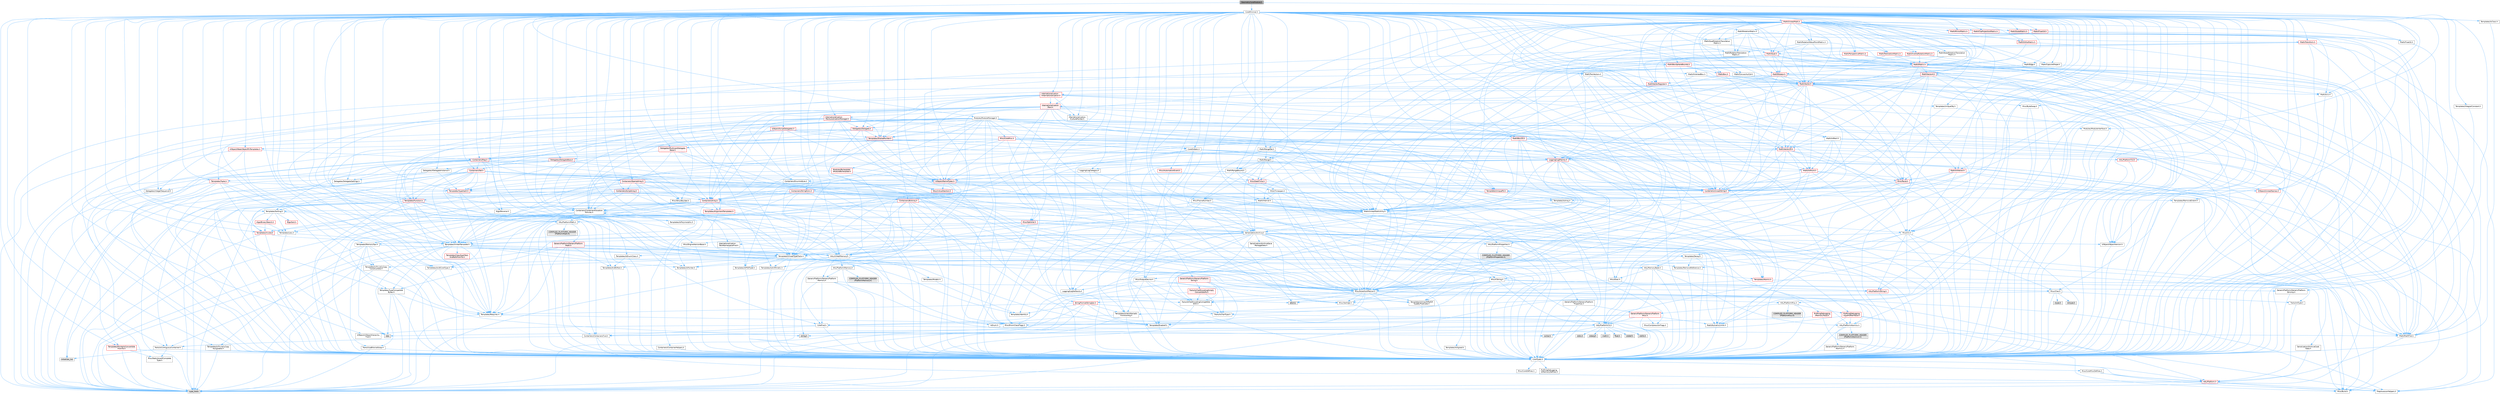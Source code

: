 digraph "GeometryCoreModule.h"
{
 // INTERACTIVE_SVG=YES
 // LATEX_PDF_SIZE
  bgcolor="transparent";
  edge [fontname=Helvetica,fontsize=10,labelfontname=Helvetica,labelfontsize=10];
  node [fontname=Helvetica,fontsize=10,shape=box,height=0.2,width=0.4];
  Node1 [id="Node000001",label="GeometryCoreModule.h",height=0.2,width=0.4,color="gray40", fillcolor="grey60", style="filled", fontcolor="black",tooltip=" "];
  Node1 -> Node2 [id="edge1_Node000001_Node000002",color="steelblue1",style="solid",tooltip=" "];
  Node2 [id="Node000002",label="CoreMinimal.h",height=0.2,width=0.4,color="grey40", fillcolor="white", style="filled",URL="$d7/d67/CoreMinimal_8h.html",tooltip=" "];
  Node2 -> Node3 [id="edge2_Node000002_Node000003",color="steelblue1",style="solid",tooltip=" "];
  Node3 [id="Node000003",label="CoreTypes.h",height=0.2,width=0.4,color="grey40", fillcolor="white", style="filled",URL="$dc/dec/CoreTypes_8h.html",tooltip=" "];
  Node3 -> Node4 [id="edge3_Node000003_Node000004",color="steelblue1",style="solid",tooltip=" "];
  Node4 [id="Node000004",label="HAL/Platform.h",height=0.2,width=0.4,color="red", fillcolor="#FFF0F0", style="filled",URL="$d9/dd0/Platform_8h.html",tooltip=" "];
  Node4 -> Node5 [id="edge4_Node000004_Node000005",color="steelblue1",style="solid",tooltip=" "];
  Node5 [id="Node000005",label="Misc/Build.h",height=0.2,width=0.4,color="grey40", fillcolor="white", style="filled",URL="$d3/dbb/Build_8h.html",tooltip=" "];
  Node4 -> Node7 [id="edge5_Node000004_Node000007",color="steelblue1",style="solid",tooltip=" "];
  Node7 [id="Node000007",label="type_traits",height=0.2,width=0.4,color="grey60", fillcolor="#E0E0E0", style="filled",tooltip=" "];
  Node4 -> Node8 [id="edge6_Node000004_Node000008",color="steelblue1",style="solid",tooltip=" "];
  Node8 [id="Node000008",label="PreprocessorHelpers.h",height=0.2,width=0.4,color="grey40", fillcolor="white", style="filled",URL="$db/ddb/PreprocessorHelpers_8h.html",tooltip=" "];
  Node3 -> Node14 [id="edge7_Node000003_Node000014",color="steelblue1",style="solid",tooltip=" "];
  Node14 [id="Node000014",label="ProfilingDebugging\l/UMemoryDefines.h",height=0.2,width=0.4,color="grey40", fillcolor="white", style="filled",URL="$d2/da2/UMemoryDefines_8h.html",tooltip=" "];
  Node3 -> Node15 [id="edge8_Node000003_Node000015",color="steelblue1",style="solid",tooltip=" "];
  Node15 [id="Node000015",label="Misc/CoreMiscDefines.h",height=0.2,width=0.4,color="grey40", fillcolor="white", style="filled",URL="$da/d38/CoreMiscDefines_8h.html",tooltip=" "];
  Node15 -> Node4 [id="edge9_Node000015_Node000004",color="steelblue1",style="solid",tooltip=" "];
  Node15 -> Node8 [id="edge10_Node000015_Node000008",color="steelblue1",style="solid",tooltip=" "];
  Node3 -> Node16 [id="edge11_Node000003_Node000016",color="steelblue1",style="solid",tooltip=" "];
  Node16 [id="Node000016",label="Misc/CoreDefines.h",height=0.2,width=0.4,color="grey40", fillcolor="white", style="filled",URL="$d3/dd2/CoreDefines_8h.html",tooltip=" "];
  Node2 -> Node17 [id="edge12_Node000002_Node000017",color="steelblue1",style="solid",tooltip=" "];
  Node17 [id="Node000017",label="CoreFwd.h",height=0.2,width=0.4,color="grey40", fillcolor="white", style="filled",URL="$d1/d1e/CoreFwd_8h.html",tooltip=" "];
  Node17 -> Node3 [id="edge13_Node000017_Node000003",color="steelblue1",style="solid",tooltip=" "];
  Node17 -> Node18 [id="edge14_Node000017_Node000018",color="steelblue1",style="solid",tooltip=" "];
  Node18 [id="Node000018",label="Containers/ContainersFwd.h",height=0.2,width=0.4,color="grey40", fillcolor="white", style="filled",URL="$d4/d0a/ContainersFwd_8h.html",tooltip=" "];
  Node18 -> Node4 [id="edge15_Node000018_Node000004",color="steelblue1",style="solid",tooltip=" "];
  Node18 -> Node3 [id="edge16_Node000018_Node000003",color="steelblue1",style="solid",tooltip=" "];
  Node18 -> Node19 [id="edge17_Node000018_Node000019",color="steelblue1",style="solid",tooltip=" "];
  Node19 [id="Node000019",label="Traits/IsContiguousContainer.h",height=0.2,width=0.4,color="grey40", fillcolor="white", style="filled",URL="$d5/d3c/IsContiguousContainer_8h.html",tooltip=" "];
  Node19 -> Node3 [id="edge18_Node000019_Node000003",color="steelblue1",style="solid",tooltip=" "];
  Node19 -> Node20 [id="edge19_Node000019_Node000020",color="steelblue1",style="solid",tooltip=" "];
  Node20 [id="Node000020",label="Misc/StaticAssertComplete\lType.h",height=0.2,width=0.4,color="grey40", fillcolor="white", style="filled",URL="$d5/d4e/StaticAssertCompleteType_8h.html",tooltip=" "];
  Node19 -> Node21 [id="edge20_Node000019_Node000021",color="steelblue1",style="solid",tooltip=" "];
  Node21 [id="Node000021",label="initializer_list",height=0.2,width=0.4,color="grey60", fillcolor="#E0E0E0", style="filled",tooltip=" "];
  Node17 -> Node22 [id="edge21_Node000017_Node000022",color="steelblue1",style="solid",tooltip=" "];
  Node22 [id="Node000022",label="Math/MathFwd.h",height=0.2,width=0.4,color="grey40", fillcolor="white", style="filled",URL="$d2/d10/MathFwd_8h.html",tooltip=" "];
  Node22 -> Node4 [id="edge22_Node000022_Node000004",color="steelblue1",style="solid",tooltip=" "];
  Node17 -> Node23 [id="edge23_Node000017_Node000023",color="steelblue1",style="solid",tooltip=" "];
  Node23 [id="Node000023",label="UObject/UObjectHierarchy\lFwd.h",height=0.2,width=0.4,color="grey40", fillcolor="white", style="filled",URL="$d3/d13/UObjectHierarchyFwd_8h.html",tooltip=" "];
  Node2 -> Node23 [id="edge24_Node000002_Node000023",color="steelblue1",style="solid",tooltip=" "];
  Node2 -> Node18 [id="edge25_Node000002_Node000018",color="steelblue1",style="solid",tooltip=" "];
  Node2 -> Node24 [id="edge26_Node000002_Node000024",color="steelblue1",style="solid",tooltip=" "];
  Node24 [id="Node000024",label="Misc/VarArgs.h",height=0.2,width=0.4,color="grey40", fillcolor="white", style="filled",URL="$d5/d6f/VarArgs_8h.html",tooltip=" "];
  Node24 -> Node3 [id="edge27_Node000024_Node000003",color="steelblue1",style="solid",tooltip=" "];
  Node2 -> Node25 [id="edge28_Node000002_Node000025",color="steelblue1",style="solid",tooltip=" "];
  Node25 [id="Node000025",label="Logging/LogVerbosity.h",height=0.2,width=0.4,color="grey40", fillcolor="white", style="filled",URL="$d2/d8f/LogVerbosity_8h.html",tooltip=" "];
  Node25 -> Node3 [id="edge29_Node000025_Node000003",color="steelblue1",style="solid",tooltip=" "];
  Node2 -> Node26 [id="edge30_Node000002_Node000026",color="steelblue1",style="solid",tooltip=" "];
  Node26 [id="Node000026",label="Misc/OutputDevice.h",height=0.2,width=0.4,color="grey40", fillcolor="white", style="filled",URL="$d7/d32/OutputDevice_8h.html",tooltip=" "];
  Node26 -> Node17 [id="edge31_Node000026_Node000017",color="steelblue1",style="solid",tooltip=" "];
  Node26 -> Node3 [id="edge32_Node000026_Node000003",color="steelblue1",style="solid",tooltip=" "];
  Node26 -> Node25 [id="edge33_Node000026_Node000025",color="steelblue1",style="solid",tooltip=" "];
  Node26 -> Node24 [id="edge34_Node000026_Node000024",color="steelblue1",style="solid",tooltip=" "];
  Node26 -> Node27 [id="edge35_Node000026_Node000027",color="steelblue1",style="solid",tooltip=" "];
  Node27 [id="Node000027",label="Templates/IsArrayOrRefOf\lTypeByPredicate.h",height=0.2,width=0.4,color="grey40", fillcolor="white", style="filled",URL="$d6/da1/IsArrayOrRefOfTypeByPredicate_8h.html",tooltip=" "];
  Node27 -> Node3 [id="edge36_Node000027_Node000003",color="steelblue1",style="solid",tooltip=" "];
  Node26 -> Node28 [id="edge37_Node000026_Node000028",color="steelblue1",style="solid",tooltip=" "];
  Node28 [id="Node000028",label="Templates/IsValidVariadic\lFunctionArg.h",height=0.2,width=0.4,color="grey40", fillcolor="white", style="filled",URL="$d0/dc8/IsValidVariadicFunctionArg_8h.html",tooltip=" "];
  Node28 -> Node3 [id="edge38_Node000028_Node000003",color="steelblue1",style="solid",tooltip=" "];
  Node28 -> Node29 [id="edge39_Node000028_Node000029",color="steelblue1",style="solid",tooltip=" "];
  Node29 [id="Node000029",label="IsEnum.h",height=0.2,width=0.4,color="grey40", fillcolor="white", style="filled",URL="$d4/de5/IsEnum_8h.html",tooltip=" "];
  Node28 -> Node7 [id="edge40_Node000028_Node000007",color="steelblue1",style="solid",tooltip=" "];
  Node26 -> Node30 [id="edge41_Node000026_Node000030",color="steelblue1",style="solid",tooltip=" "];
  Node30 [id="Node000030",label="Traits/IsCharEncodingCompatible\lWith.h",height=0.2,width=0.4,color="grey40", fillcolor="white", style="filled",URL="$df/dd1/IsCharEncodingCompatibleWith_8h.html",tooltip=" "];
  Node30 -> Node7 [id="edge42_Node000030_Node000007",color="steelblue1",style="solid",tooltip=" "];
  Node30 -> Node31 [id="edge43_Node000030_Node000031",color="steelblue1",style="solid",tooltip=" "];
  Node31 [id="Node000031",label="Traits/IsCharType.h",height=0.2,width=0.4,color="grey40", fillcolor="white", style="filled",URL="$db/d51/IsCharType_8h.html",tooltip=" "];
  Node31 -> Node3 [id="edge44_Node000031_Node000003",color="steelblue1",style="solid",tooltip=" "];
  Node2 -> Node32 [id="edge45_Node000002_Node000032",color="steelblue1",style="solid",tooltip=" "];
  Node32 [id="Node000032",label="HAL/PlatformCrt.h",height=0.2,width=0.4,color="grey40", fillcolor="white", style="filled",URL="$d8/d75/PlatformCrt_8h.html",tooltip=" "];
  Node32 -> Node33 [id="edge46_Node000032_Node000033",color="steelblue1",style="solid",tooltip=" "];
  Node33 [id="Node000033",label="new",height=0.2,width=0.4,color="grey60", fillcolor="#E0E0E0", style="filled",tooltip=" "];
  Node32 -> Node34 [id="edge47_Node000032_Node000034",color="steelblue1",style="solid",tooltip=" "];
  Node34 [id="Node000034",label="wchar.h",height=0.2,width=0.4,color="grey60", fillcolor="#E0E0E0", style="filled",tooltip=" "];
  Node32 -> Node35 [id="edge48_Node000032_Node000035",color="steelblue1",style="solid",tooltip=" "];
  Node35 [id="Node000035",label="stddef.h",height=0.2,width=0.4,color="grey60", fillcolor="#E0E0E0", style="filled",tooltip=" "];
  Node32 -> Node36 [id="edge49_Node000032_Node000036",color="steelblue1",style="solid",tooltip=" "];
  Node36 [id="Node000036",label="stdlib.h",height=0.2,width=0.4,color="grey60", fillcolor="#E0E0E0", style="filled",tooltip=" "];
  Node32 -> Node37 [id="edge50_Node000032_Node000037",color="steelblue1",style="solid",tooltip=" "];
  Node37 [id="Node000037",label="stdio.h",height=0.2,width=0.4,color="grey60", fillcolor="#E0E0E0", style="filled",tooltip=" "];
  Node32 -> Node38 [id="edge51_Node000032_Node000038",color="steelblue1",style="solid",tooltip=" "];
  Node38 [id="Node000038",label="stdarg.h",height=0.2,width=0.4,color="grey60", fillcolor="#E0E0E0", style="filled",tooltip=" "];
  Node32 -> Node39 [id="edge52_Node000032_Node000039",color="steelblue1",style="solid",tooltip=" "];
  Node39 [id="Node000039",label="math.h",height=0.2,width=0.4,color="grey60", fillcolor="#E0E0E0", style="filled",tooltip=" "];
  Node32 -> Node40 [id="edge53_Node000032_Node000040",color="steelblue1",style="solid",tooltip=" "];
  Node40 [id="Node000040",label="float.h",height=0.2,width=0.4,color="grey60", fillcolor="#E0E0E0", style="filled",tooltip=" "];
  Node32 -> Node41 [id="edge54_Node000032_Node000041",color="steelblue1",style="solid",tooltip=" "];
  Node41 [id="Node000041",label="string.h",height=0.2,width=0.4,color="grey60", fillcolor="#E0E0E0", style="filled",tooltip=" "];
  Node2 -> Node42 [id="edge55_Node000002_Node000042",color="steelblue1",style="solid",tooltip=" "];
  Node42 [id="Node000042",label="HAL/PlatformMisc.h",height=0.2,width=0.4,color="grey40", fillcolor="white", style="filled",URL="$d0/df5/PlatformMisc_8h.html",tooltip=" "];
  Node42 -> Node3 [id="edge56_Node000042_Node000003",color="steelblue1",style="solid",tooltip=" "];
  Node42 -> Node43 [id="edge57_Node000042_Node000043",color="steelblue1",style="solid",tooltip=" "];
  Node43 [id="Node000043",label="GenericPlatform/GenericPlatform\lMisc.h",height=0.2,width=0.4,color="red", fillcolor="#FFF0F0", style="filled",URL="$db/d9a/GenericPlatformMisc_8h.html",tooltip=" "];
  Node43 -> Node17 [id="edge58_Node000043_Node000017",color="steelblue1",style="solid",tooltip=" "];
  Node43 -> Node3 [id="edge59_Node000043_Node000003",color="steelblue1",style="solid",tooltip=" "];
  Node43 -> Node32 [id="edge60_Node000043_Node000032",color="steelblue1",style="solid",tooltip=" "];
  Node43 -> Node47 [id="edge61_Node000043_Node000047",color="steelblue1",style="solid",tooltip=" "];
  Node47 [id="Node000047",label="Math/NumericLimits.h",height=0.2,width=0.4,color="grey40", fillcolor="white", style="filled",URL="$df/d1b/NumericLimits_8h.html",tooltip=" "];
  Node47 -> Node3 [id="edge62_Node000047_Node000003",color="steelblue1",style="solid",tooltip=" "];
  Node43 -> Node48 [id="edge63_Node000043_Node000048",color="steelblue1",style="solid",tooltip=" "];
  Node48 [id="Node000048",label="Misc/CompressionFlags.h",height=0.2,width=0.4,color="grey40", fillcolor="white", style="filled",URL="$d9/d76/CompressionFlags_8h.html",tooltip=" "];
  Node43 -> Node49 [id="edge64_Node000043_Node000049",color="steelblue1",style="solid",tooltip=" "];
  Node49 [id="Node000049",label="Misc/EnumClassFlags.h",height=0.2,width=0.4,color="grey40", fillcolor="white", style="filled",URL="$d8/de7/EnumClassFlags_8h.html",tooltip=" "];
  Node42 -> Node52 [id="edge65_Node000042_Node000052",color="steelblue1",style="solid",tooltip=" "];
  Node52 [id="Node000052",label="COMPILED_PLATFORM_HEADER\l(PlatformMisc.h)",height=0.2,width=0.4,color="grey60", fillcolor="#E0E0E0", style="filled",tooltip=" "];
  Node42 -> Node53 [id="edge66_Node000042_Node000053",color="steelblue1",style="solid",tooltip=" "];
  Node53 [id="Node000053",label="ProfilingDebugging\l/CpuProfilerTrace.h",height=0.2,width=0.4,color="red", fillcolor="#FFF0F0", style="filled",URL="$da/dcb/CpuProfilerTrace_8h.html",tooltip=" "];
  Node53 -> Node3 [id="edge67_Node000053_Node000003",color="steelblue1",style="solid",tooltip=" "];
  Node53 -> Node18 [id="edge68_Node000053_Node000018",color="steelblue1",style="solid",tooltip=" "];
  Node53 -> Node54 [id="edge69_Node000053_Node000054",color="steelblue1",style="solid",tooltip=" "];
  Node54 [id="Node000054",label="HAL/PlatformAtomics.h",height=0.2,width=0.4,color="grey40", fillcolor="white", style="filled",URL="$d3/d36/PlatformAtomics_8h.html",tooltip=" "];
  Node54 -> Node3 [id="edge70_Node000054_Node000003",color="steelblue1",style="solid",tooltip=" "];
  Node54 -> Node55 [id="edge71_Node000054_Node000055",color="steelblue1",style="solid",tooltip=" "];
  Node55 [id="Node000055",label="GenericPlatform/GenericPlatform\lAtomics.h",height=0.2,width=0.4,color="grey40", fillcolor="white", style="filled",URL="$da/d72/GenericPlatformAtomics_8h.html",tooltip=" "];
  Node55 -> Node3 [id="edge72_Node000055_Node000003",color="steelblue1",style="solid",tooltip=" "];
  Node54 -> Node56 [id="edge73_Node000054_Node000056",color="steelblue1",style="solid",tooltip=" "];
  Node56 [id="Node000056",label="COMPILED_PLATFORM_HEADER\l(PlatformAtomics.h)",height=0.2,width=0.4,color="grey60", fillcolor="#E0E0E0", style="filled",tooltip=" "];
  Node53 -> Node8 [id="edge74_Node000053_Node000008",color="steelblue1",style="solid",tooltip=" "];
  Node53 -> Node5 [id="edge75_Node000053_Node000005",color="steelblue1",style="solid",tooltip=" "];
  Node2 -> Node61 [id="edge76_Node000002_Node000061",color="steelblue1",style="solid",tooltip=" "];
  Node61 [id="Node000061",label="Misc/AssertionMacros.h",height=0.2,width=0.4,color="grey40", fillcolor="white", style="filled",URL="$d0/dfa/AssertionMacros_8h.html",tooltip=" "];
  Node61 -> Node3 [id="edge77_Node000061_Node000003",color="steelblue1",style="solid",tooltip=" "];
  Node61 -> Node4 [id="edge78_Node000061_Node000004",color="steelblue1",style="solid",tooltip=" "];
  Node61 -> Node42 [id="edge79_Node000061_Node000042",color="steelblue1",style="solid",tooltip=" "];
  Node61 -> Node8 [id="edge80_Node000061_Node000008",color="steelblue1",style="solid",tooltip=" "];
  Node61 -> Node62 [id="edge81_Node000061_Node000062",color="steelblue1",style="solid",tooltip=" "];
  Node62 [id="Node000062",label="Templates/EnableIf.h",height=0.2,width=0.4,color="grey40", fillcolor="white", style="filled",URL="$d7/d60/EnableIf_8h.html",tooltip=" "];
  Node62 -> Node3 [id="edge82_Node000062_Node000003",color="steelblue1",style="solid",tooltip=" "];
  Node61 -> Node27 [id="edge83_Node000061_Node000027",color="steelblue1",style="solid",tooltip=" "];
  Node61 -> Node28 [id="edge84_Node000061_Node000028",color="steelblue1",style="solid",tooltip=" "];
  Node61 -> Node30 [id="edge85_Node000061_Node000030",color="steelblue1",style="solid",tooltip=" "];
  Node61 -> Node24 [id="edge86_Node000061_Node000024",color="steelblue1",style="solid",tooltip=" "];
  Node61 -> Node63 [id="edge87_Node000061_Node000063",color="steelblue1",style="solid",tooltip=" "];
  Node63 [id="Node000063",label="String/FormatStringSan.h",height=0.2,width=0.4,color="red", fillcolor="#FFF0F0", style="filled",URL="$d3/d8b/FormatStringSan_8h.html",tooltip=" "];
  Node63 -> Node7 [id="edge88_Node000063_Node000007",color="steelblue1",style="solid",tooltip=" "];
  Node63 -> Node3 [id="edge89_Node000063_Node000003",color="steelblue1",style="solid",tooltip=" "];
  Node63 -> Node64 [id="edge90_Node000063_Node000064",color="steelblue1",style="solid",tooltip=" "];
  Node64 [id="Node000064",label="Templates/Requires.h",height=0.2,width=0.4,color="grey40", fillcolor="white", style="filled",URL="$dc/d96/Requires_8h.html",tooltip=" "];
  Node64 -> Node62 [id="edge91_Node000064_Node000062",color="steelblue1",style="solid",tooltip=" "];
  Node64 -> Node7 [id="edge92_Node000064_Node000007",color="steelblue1",style="solid",tooltip=" "];
  Node63 -> Node65 [id="edge93_Node000063_Node000065",color="steelblue1",style="solid",tooltip=" "];
  Node65 [id="Node000065",label="Templates/Identity.h",height=0.2,width=0.4,color="grey40", fillcolor="white", style="filled",URL="$d0/dd5/Identity_8h.html",tooltip=" "];
  Node63 -> Node28 [id="edge94_Node000063_Node000028",color="steelblue1",style="solid",tooltip=" "];
  Node63 -> Node31 [id="edge95_Node000063_Node000031",color="steelblue1",style="solid",tooltip=" "];
  Node63 -> Node18 [id="edge96_Node000063_Node000018",color="steelblue1",style="solid",tooltip=" "];
  Node61 -> Node69 [id="edge97_Node000061_Node000069",color="steelblue1",style="solid",tooltip=" "];
  Node69 [id="Node000069",label="atomic",height=0.2,width=0.4,color="grey60", fillcolor="#E0E0E0", style="filled",tooltip=" "];
  Node2 -> Node70 [id="edge98_Node000002_Node000070",color="steelblue1",style="solid",tooltip=" "];
  Node70 [id="Node000070",label="Templates/IsPointer.h",height=0.2,width=0.4,color="grey40", fillcolor="white", style="filled",URL="$d7/d05/IsPointer_8h.html",tooltip=" "];
  Node70 -> Node3 [id="edge99_Node000070_Node000003",color="steelblue1",style="solid",tooltip=" "];
  Node2 -> Node71 [id="edge100_Node000002_Node000071",color="steelblue1",style="solid",tooltip=" "];
  Node71 [id="Node000071",label="HAL/PlatformMemory.h",height=0.2,width=0.4,color="grey40", fillcolor="white", style="filled",URL="$de/d68/PlatformMemory_8h.html",tooltip=" "];
  Node71 -> Node3 [id="edge101_Node000071_Node000003",color="steelblue1",style="solid",tooltip=" "];
  Node71 -> Node72 [id="edge102_Node000071_Node000072",color="steelblue1",style="solid",tooltip=" "];
  Node72 [id="Node000072",label="GenericPlatform/GenericPlatform\lMemory.h",height=0.2,width=0.4,color="grey40", fillcolor="white", style="filled",URL="$dd/d22/GenericPlatformMemory_8h.html",tooltip=" "];
  Node72 -> Node17 [id="edge103_Node000072_Node000017",color="steelblue1",style="solid",tooltip=" "];
  Node72 -> Node3 [id="edge104_Node000072_Node000003",color="steelblue1",style="solid",tooltip=" "];
  Node72 -> Node73 [id="edge105_Node000072_Node000073",color="steelblue1",style="solid",tooltip=" "];
  Node73 [id="Node000073",label="HAL/PlatformString.h",height=0.2,width=0.4,color="red", fillcolor="#FFF0F0", style="filled",URL="$db/db5/PlatformString_8h.html",tooltip=" "];
  Node73 -> Node3 [id="edge106_Node000073_Node000003",color="steelblue1",style="solid",tooltip=" "];
  Node72 -> Node41 [id="edge107_Node000072_Node000041",color="steelblue1",style="solid",tooltip=" "];
  Node72 -> Node34 [id="edge108_Node000072_Node000034",color="steelblue1",style="solid",tooltip=" "];
  Node71 -> Node75 [id="edge109_Node000071_Node000075",color="steelblue1",style="solid",tooltip=" "];
  Node75 [id="Node000075",label="COMPILED_PLATFORM_HEADER\l(PlatformMemory.h)",height=0.2,width=0.4,color="grey60", fillcolor="#E0E0E0", style="filled",tooltip=" "];
  Node2 -> Node54 [id="edge110_Node000002_Node000054",color="steelblue1",style="solid",tooltip=" "];
  Node2 -> Node76 [id="edge111_Node000002_Node000076",color="steelblue1",style="solid",tooltip=" "];
  Node76 [id="Node000076",label="Misc/Exec.h",height=0.2,width=0.4,color="grey40", fillcolor="white", style="filled",URL="$de/ddb/Exec_8h.html",tooltip=" "];
  Node76 -> Node3 [id="edge112_Node000076_Node000003",color="steelblue1",style="solid",tooltip=" "];
  Node76 -> Node61 [id="edge113_Node000076_Node000061",color="steelblue1",style="solid",tooltip=" "];
  Node2 -> Node77 [id="edge114_Node000002_Node000077",color="steelblue1",style="solid",tooltip=" "];
  Node77 [id="Node000077",label="HAL/MemoryBase.h",height=0.2,width=0.4,color="grey40", fillcolor="white", style="filled",URL="$d6/d9f/MemoryBase_8h.html",tooltip=" "];
  Node77 -> Node3 [id="edge115_Node000077_Node000003",color="steelblue1",style="solid",tooltip=" "];
  Node77 -> Node54 [id="edge116_Node000077_Node000054",color="steelblue1",style="solid",tooltip=" "];
  Node77 -> Node32 [id="edge117_Node000077_Node000032",color="steelblue1",style="solid",tooltip=" "];
  Node77 -> Node76 [id="edge118_Node000077_Node000076",color="steelblue1",style="solid",tooltip=" "];
  Node77 -> Node26 [id="edge119_Node000077_Node000026",color="steelblue1",style="solid",tooltip=" "];
  Node77 -> Node78 [id="edge120_Node000077_Node000078",color="steelblue1",style="solid",tooltip=" "];
  Node78 [id="Node000078",label="Templates/Atomic.h",height=0.2,width=0.4,color="red", fillcolor="#FFF0F0", style="filled",URL="$d3/d91/Atomic_8h.html",tooltip=" "];
  Node78 -> Node86 [id="edge121_Node000078_Node000086",color="steelblue1",style="solid",tooltip=" "];
  Node86 [id="Node000086",label="Traits/IntType.h",height=0.2,width=0.4,color="grey40", fillcolor="white", style="filled",URL="$d7/deb/IntType_8h.html",tooltip=" "];
  Node86 -> Node4 [id="edge122_Node000086_Node000004",color="steelblue1",style="solid",tooltip=" "];
  Node78 -> Node69 [id="edge123_Node000078_Node000069",color="steelblue1",style="solid",tooltip=" "];
  Node2 -> Node87 [id="edge124_Node000002_Node000087",color="steelblue1",style="solid",tooltip=" "];
  Node87 [id="Node000087",label="HAL/UnrealMemory.h",height=0.2,width=0.4,color="grey40", fillcolor="white", style="filled",URL="$d9/d96/UnrealMemory_8h.html",tooltip=" "];
  Node87 -> Node3 [id="edge125_Node000087_Node000003",color="steelblue1",style="solid",tooltip=" "];
  Node87 -> Node72 [id="edge126_Node000087_Node000072",color="steelblue1",style="solid",tooltip=" "];
  Node87 -> Node77 [id="edge127_Node000087_Node000077",color="steelblue1",style="solid",tooltip=" "];
  Node87 -> Node71 [id="edge128_Node000087_Node000071",color="steelblue1",style="solid",tooltip=" "];
  Node87 -> Node88 [id="edge129_Node000087_Node000088",color="steelblue1",style="solid",tooltip=" "];
  Node88 [id="Node000088",label="ProfilingDebugging\l/MemoryTrace.h",height=0.2,width=0.4,color="red", fillcolor="#FFF0F0", style="filled",URL="$da/dd7/MemoryTrace_8h.html",tooltip=" "];
  Node88 -> Node4 [id="edge130_Node000088_Node000004",color="steelblue1",style="solid",tooltip=" "];
  Node88 -> Node49 [id="edge131_Node000088_Node000049",color="steelblue1",style="solid",tooltip=" "];
  Node87 -> Node70 [id="edge132_Node000087_Node000070",color="steelblue1",style="solid",tooltip=" "];
  Node2 -> Node89 [id="edge133_Node000002_Node000089",color="steelblue1",style="solid",tooltip=" "];
  Node89 [id="Node000089",label="Templates/IsArithmetic.h",height=0.2,width=0.4,color="grey40", fillcolor="white", style="filled",URL="$d2/d5d/IsArithmetic_8h.html",tooltip=" "];
  Node89 -> Node3 [id="edge134_Node000089_Node000003",color="steelblue1",style="solid",tooltip=" "];
  Node2 -> Node83 [id="edge135_Node000002_Node000083",color="steelblue1",style="solid",tooltip=" "];
  Node83 [id="Node000083",label="Templates/AndOrNot.h",height=0.2,width=0.4,color="grey40", fillcolor="white", style="filled",URL="$db/d0a/AndOrNot_8h.html",tooltip=" "];
  Node83 -> Node3 [id="edge136_Node000083_Node000003",color="steelblue1",style="solid",tooltip=" "];
  Node2 -> Node90 [id="edge137_Node000002_Node000090",color="steelblue1",style="solid",tooltip=" "];
  Node90 [id="Node000090",label="Templates/IsPODType.h",height=0.2,width=0.4,color="grey40", fillcolor="white", style="filled",URL="$d7/db1/IsPODType_8h.html",tooltip=" "];
  Node90 -> Node3 [id="edge138_Node000090_Node000003",color="steelblue1",style="solid",tooltip=" "];
  Node2 -> Node91 [id="edge139_Node000002_Node000091",color="steelblue1",style="solid",tooltip=" "];
  Node91 [id="Node000091",label="Templates/IsUECoreType.h",height=0.2,width=0.4,color="grey40", fillcolor="white", style="filled",URL="$d1/db8/IsUECoreType_8h.html",tooltip=" "];
  Node91 -> Node3 [id="edge140_Node000091_Node000003",color="steelblue1",style="solid",tooltip=" "];
  Node91 -> Node7 [id="edge141_Node000091_Node000007",color="steelblue1",style="solid",tooltip=" "];
  Node2 -> Node84 [id="edge142_Node000002_Node000084",color="steelblue1",style="solid",tooltip=" "];
  Node84 [id="Node000084",label="Templates/IsTriviallyCopy\lConstructible.h",height=0.2,width=0.4,color="grey40", fillcolor="white", style="filled",URL="$d3/d78/IsTriviallyCopyConstructible_8h.html",tooltip=" "];
  Node84 -> Node3 [id="edge143_Node000084_Node000003",color="steelblue1",style="solid",tooltip=" "];
  Node84 -> Node7 [id="edge144_Node000084_Node000007",color="steelblue1",style="solid",tooltip=" "];
  Node2 -> Node92 [id="edge145_Node000002_Node000092",color="steelblue1",style="solid",tooltip=" "];
  Node92 [id="Node000092",label="Templates/UnrealTypeTraits.h",height=0.2,width=0.4,color="grey40", fillcolor="white", style="filled",URL="$d2/d2d/UnrealTypeTraits_8h.html",tooltip=" "];
  Node92 -> Node3 [id="edge146_Node000092_Node000003",color="steelblue1",style="solid",tooltip=" "];
  Node92 -> Node70 [id="edge147_Node000092_Node000070",color="steelblue1",style="solid",tooltip=" "];
  Node92 -> Node61 [id="edge148_Node000092_Node000061",color="steelblue1",style="solid",tooltip=" "];
  Node92 -> Node83 [id="edge149_Node000092_Node000083",color="steelblue1",style="solid",tooltip=" "];
  Node92 -> Node62 [id="edge150_Node000092_Node000062",color="steelblue1",style="solid",tooltip=" "];
  Node92 -> Node89 [id="edge151_Node000092_Node000089",color="steelblue1",style="solid",tooltip=" "];
  Node92 -> Node29 [id="edge152_Node000092_Node000029",color="steelblue1",style="solid",tooltip=" "];
  Node92 -> Node93 [id="edge153_Node000092_Node000093",color="steelblue1",style="solid",tooltip=" "];
  Node93 [id="Node000093",label="Templates/Models.h",height=0.2,width=0.4,color="grey40", fillcolor="white", style="filled",URL="$d3/d0c/Models_8h.html",tooltip=" "];
  Node93 -> Node65 [id="edge154_Node000093_Node000065",color="steelblue1",style="solid",tooltip=" "];
  Node92 -> Node90 [id="edge155_Node000092_Node000090",color="steelblue1",style="solid",tooltip=" "];
  Node92 -> Node91 [id="edge156_Node000092_Node000091",color="steelblue1",style="solid",tooltip=" "];
  Node92 -> Node84 [id="edge157_Node000092_Node000084",color="steelblue1",style="solid",tooltip=" "];
  Node2 -> Node62 [id="edge158_Node000002_Node000062",color="steelblue1",style="solid",tooltip=" "];
  Node2 -> Node94 [id="edge159_Node000002_Node000094",color="steelblue1",style="solid",tooltip=" "];
  Node94 [id="Node000094",label="Templates/RemoveReference.h",height=0.2,width=0.4,color="grey40", fillcolor="white", style="filled",URL="$da/dbe/RemoveReference_8h.html",tooltip=" "];
  Node94 -> Node3 [id="edge160_Node000094_Node000003",color="steelblue1",style="solid",tooltip=" "];
  Node2 -> Node95 [id="edge161_Node000002_Node000095",color="steelblue1",style="solid",tooltip=" "];
  Node95 [id="Node000095",label="Templates/IntegralConstant.h",height=0.2,width=0.4,color="grey40", fillcolor="white", style="filled",URL="$db/d1b/IntegralConstant_8h.html",tooltip=" "];
  Node95 -> Node3 [id="edge162_Node000095_Node000003",color="steelblue1",style="solid",tooltip=" "];
  Node2 -> Node96 [id="edge163_Node000002_Node000096",color="steelblue1",style="solid",tooltip=" "];
  Node96 [id="Node000096",label="Templates/IsClass.h",height=0.2,width=0.4,color="grey40", fillcolor="white", style="filled",URL="$db/dcb/IsClass_8h.html",tooltip=" "];
  Node96 -> Node3 [id="edge164_Node000096_Node000003",color="steelblue1",style="solid",tooltip=" "];
  Node2 -> Node97 [id="edge165_Node000002_Node000097",color="steelblue1",style="solid",tooltip=" "];
  Node97 [id="Node000097",label="Templates/TypeCompatible\lBytes.h",height=0.2,width=0.4,color="grey40", fillcolor="white", style="filled",URL="$df/d0a/TypeCompatibleBytes_8h.html",tooltip=" "];
  Node97 -> Node3 [id="edge166_Node000097_Node000003",color="steelblue1",style="solid",tooltip=" "];
  Node97 -> Node41 [id="edge167_Node000097_Node000041",color="steelblue1",style="solid",tooltip=" "];
  Node97 -> Node33 [id="edge168_Node000097_Node000033",color="steelblue1",style="solid",tooltip=" "];
  Node97 -> Node7 [id="edge169_Node000097_Node000007",color="steelblue1",style="solid",tooltip=" "];
  Node2 -> Node19 [id="edge170_Node000002_Node000019",color="steelblue1",style="solid",tooltip=" "];
  Node2 -> Node98 [id="edge171_Node000002_Node000098",color="steelblue1",style="solid",tooltip=" "];
  Node98 [id="Node000098",label="Templates/UnrealTemplate.h",height=0.2,width=0.4,color="grey40", fillcolor="white", style="filled",URL="$d4/d24/UnrealTemplate_8h.html",tooltip=" "];
  Node98 -> Node3 [id="edge172_Node000098_Node000003",color="steelblue1",style="solid",tooltip=" "];
  Node98 -> Node70 [id="edge173_Node000098_Node000070",color="steelblue1",style="solid",tooltip=" "];
  Node98 -> Node87 [id="edge174_Node000098_Node000087",color="steelblue1",style="solid",tooltip=" "];
  Node98 -> Node99 [id="edge175_Node000098_Node000099",color="steelblue1",style="solid",tooltip=" "];
  Node99 [id="Node000099",label="Templates/CopyQualifiers\lAndRefsFromTo.h",height=0.2,width=0.4,color="red", fillcolor="#FFF0F0", style="filled",URL="$d3/db3/CopyQualifiersAndRefsFromTo_8h.html",tooltip=" "];
  Node98 -> Node92 [id="edge176_Node000098_Node000092",color="steelblue1",style="solid",tooltip=" "];
  Node98 -> Node94 [id="edge177_Node000098_Node000094",color="steelblue1",style="solid",tooltip=" "];
  Node98 -> Node64 [id="edge178_Node000098_Node000064",color="steelblue1",style="solid",tooltip=" "];
  Node98 -> Node97 [id="edge179_Node000098_Node000097",color="steelblue1",style="solid",tooltip=" "];
  Node98 -> Node65 [id="edge180_Node000098_Node000065",color="steelblue1",style="solid",tooltip=" "];
  Node98 -> Node19 [id="edge181_Node000098_Node000019",color="steelblue1",style="solid",tooltip=" "];
  Node98 -> Node101 [id="edge182_Node000098_Node000101",color="steelblue1",style="solid",tooltip=" "];
  Node101 [id="Node000101",label="Traits/UseBitwiseSwap.h",height=0.2,width=0.4,color="grey40", fillcolor="white", style="filled",URL="$db/df3/UseBitwiseSwap_8h.html",tooltip=" "];
  Node101 -> Node3 [id="edge183_Node000101_Node000003",color="steelblue1",style="solid",tooltip=" "];
  Node101 -> Node7 [id="edge184_Node000101_Node000007",color="steelblue1",style="solid",tooltip=" "];
  Node98 -> Node7 [id="edge185_Node000098_Node000007",color="steelblue1",style="solid",tooltip=" "];
  Node2 -> Node47 [id="edge186_Node000002_Node000047",color="steelblue1",style="solid",tooltip=" "];
  Node2 -> Node102 [id="edge187_Node000002_Node000102",color="steelblue1",style="solid",tooltip=" "];
  Node102 [id="Node000102",label="HAL/PlatformMath.h",height=0.2,width=0.4,color="grey40", fillcolor="white", style="filled",URL="$dc/d53/PlatformMath_8h.html",tooltip=" "];
  Node102 -> Node3 [id="edge188_Node000102_Node000003",color="steelblue1",style="solid",tooltip=" "];
  Node102 -> Node103 [id="edge189_Node000102_Node000103",color="steelblue1",style="solid",tooltip=" "];
  Node103 [id="Node000103",label="GenericPlatform/GenericPlatform\lMath.h",height=0.2,width=0.4,color="red", fillcolor="#FFF0F0", style="filled",URL="$d5/d79/GenericPlatformMath_8h.html",tooltip=" "];
  Node103 -> Node3 [id="edge190_Node000103_Node000003",color="steelblue1",style="solid",tooltip=" "];
  Node103 -> Node18 [id="edge191_Node000103_Node000018",color="steelblue1",style="solid",tooltip=" "];
  Node103 -> Node32 [id="edge192_Node000103_Node000032",color="steelblue1",style="solid",tooltip=" "];
  Node103 -> Node83 [id="edge193_Node000103_Node000083",color="steelblue1",style="solid",tooltip=" "];
  Node103 -> Node104 [id="edge194_Node000103_Node000104",color="steelblue1",style="solid",tooltip=" "];
  Node104 [id="Node000104",label="Templates/Decay.h",height=0.2,width=0.4,color="grey40", fillcolor="white", style="filled",URL="$dd/d0f/Decay_8h.html",tooltip=" "];
  Node104 -> Node3 [id="edge195_Node000104_Node000003",color="steelblue1",style="solid",tooltip=" "];
  Node104 -> Node94 [id="edge196_Node000104_Node000094",color="steelblue1",style="solid",tooltip=" "];
  Node104 -> Node7 [id="edge197_Node000104_Node000007",color="steelblue1",style="solid",tooltip=" "];
  Node103 -> Node92 [id="edge198_Node000103_Node000092",color="steelblue1",style="solid",tooltip=" "];
  Node103 -> Node64 [id="edge199_Node000103_Node000064",color="steelblue1",style="solid",tooltip=" "];
  Node103 -> Node97 [id="edge200_Node000103_Node000097",color="steelblue1",style="solid",tooltip=" "];
  Node103 -> Node7 [id="edge201_Node000103_Node000007",color="steelblue1",style="solid",tooltip=" "];
  Node102 -> Node109 [id="edge202_Node000102_Node000109",color="steelblue1",style="solid",tooltip=" "];
  Node109 [id="Node000109",label="COMPILED_PLATFORM_HEADER\l(PlatformMath.h)",height=0.2,width=0.4,color="grey60", fillcolor="#E0E0E0", style="filled",tooltip=" "];
  Node2 -> Node85 [id="edge203_Node000002_Node000085",color="steelblue1",style="solid",tooltip=" "];
  Node85 [id="Node000085",label="Templates/IsTriviallyCopy\lAssignable.h",height=0.2,width=0.4,color="grey40", fillcolor="white", style="filled",URL="$d2/df2/IsTriviallyCopyAssignable_8h.html",tooltip=" "];
  Node85 -> Node3 [id="edge204_Node000085_Node000003",color="steelblue1",style="solid",tooltip=" "];
  Node85 -> Node7 [id="edge205_Node000085_Node000007",color="steelblue1",style="solid",tooltip=" "];
  Node2 -> Node110 [id="edge206_Node000002_Node000110",color="steelblue1",style="solid",tooltip=" "];
  Node110 [id="Node000110",label="Templates/MemoryOps.h",height=0.2,width=0.4,color="grey40", fillcolor="white", style="filled",URL="$db/dea/MemoryOps_8h.html",tooltip=" "];
  Node110 -> Node3 [id="edge207_Node000110_Node000003",color="steelblue1",style="solid",tooltip=" "];
  Node110 -> Node87 [id="edge208_Node000110_Node000087",color="steelblue1",style="solid",tooltip=" "];
  Node110 -> Node85 [id="edge209_Node000110_Node000085",color="steelblue1",style="solid",tooltip=" "];
  Node110 -> Node84 [id="edge210_Node000110_Node000084",color="steelblue1",style="solid",tooltip=" "];
  Node110 -> Node64 [id="edge211_Node000110_Node000064",color="steelblue1",style="solid",tooltip=" "];
  Node110 -> Node92 [id="edge212_Node000110_Node000092",color="steelblue1",style="solid",tooltip=" "];
  Node110 -> Node101 [id="edge213_Node000110_Node000101",color="steelblue1",style="solid",tooltip=" "];
  Node110 -> Node33 [id="edge214_Node000110_Node000033",color="steelblue1",style="solid",tooltip=" "];
  Node110 -> Node7 [id="edge215_Node000110_Node000007",color="steelblue1",style="solid",tooltip=" "];
  Node2 -> Node111 [id="edge216_Node000002_Node000111",color="steelblue1",style="solid",tooltip=" "];
  Node111 [id="Node000111",label="Containers/ContainerAllocation\lPolicies.h",height=0.2,width=0.4,color="grey40", fillcolor="white", style="filled",URL="$d7/dff/ContainerAllocationPolicies_8h.html",tooltip=" "];
  Node111 -> Node3 [id="edge217_Node000111_Node000003",color="steelblue1",style="solid",tooltip=" "];
  Node111 -> Node112 [id="edge218_Node000111_Node000112",color="steelblue1",style="solid",tooltip=" "];
  Node112 [id="Node000112",label="Containers/ContainerHelpers.h",height=0.2,width=0.4,color="grey40", fillcolor="white", style="filled",URL="$d7/d33/ContainerHelpers_8h.html",tooltip=" "];
  Node112 -> Node3 [id="edge219_Node000112_Node000003",color="steelblue1",style="solid",tooltip=" "];
  Node111 -> Node111 [id="edge220_Node000111_Node000111",color="steelblue1",style="solid",tooltip=" "];
  Node111 -> Node102 [id="edge221_Node000111_Node000102",color="steelblue1",style="solid",tooltip=" "];
  Node111 -> Node87 [id="edge222_Node000111_Node000087",color="steelblue1",style="solid",tooltip=" "];
  Node111 -> Node47 [id="edge223_Node000111_Node000047",color="steelblue1",style="solid",tooltip=" "];
  Node111 -> Node61 [id="edge224_Node000111_Node000061",color="steelblue1",style="solid",tooltip=" "];
  Node111 -> Node113 [id="edge225_Node000111_Node000113",color="steelblue1",style="solid",tooltip=" "];
  Node113 [id="Node000113",label="Templates/IsPolymorphic.h",height=0.2,width=0.4,color="grey40", fillcolor="white", style="filled",URL="$dc/d20/IsPolymorphic_8h.html",tooltip=" "];
  Node111 -> Node110 [id="edge226_Node000111_Node000110",color="steelblue1",style="solid",tooltip=" "];
  Node111 -> Node97 [id="edge227_Node000111_Node000097",color="steelblue1",style="solid",tooltip=" "];
  Node111 -> Node7 [id="edge228_Node000111_Node000007",color="steelblue1",style="solid",tooltip=" "];
  Node2 -> Node114 [id="edge229_Node000002_Node000114",color="steelblue1",style="solid",tooltip=" "];
  Node114 [id="Node000114",label="Templates/IsEnumClass.h",height=0.2,width=0.4,color="grey40", fillcolor="white", style="filled",URL="$d7/d15/IsEnumClass_8h.html",tooltip=" "];
  Node114 -> Node3 [id="edge230_Node000114_Node000003",color="steelblue1",style="solid",tooltip=" "];
  Node114 -> Node83 [id="edge231_Node000114_Node000083",color="steelblue1",style="solid",tooltip=" "];
  Node2 -> Node115 [id="edge232_Node000002_Node000115",color="steelblue1",style="solid",tooltip=" "];
  Node115 [id="Node000115",label="HAL/PlatformProperties.h",height=0.2,width=0.4,color="grey40", fillcolor="white", style="filled",URL="$d9/db0/PlatformProperties_8h.html",tooltip=" "];
  Node115 -> Node3 [id="edge233_Node000115_Node000003",color="steelblue1",style="solid",tooltip=" "];
  Node115 -> Node116 [id="edge234_Node000115_Node000116",color="steelblue1",style="solid",tooltip=" "];
  Node116 [id="Node000116",label="GenericPlatform/GenericPlatform\lProperties.h",height=0.2,width=0.4,color="grey40", fillcolor="white", style="filled",URL="$d2/dcd/GenericPlatformProperties_8h.html",tooltip=" "];
  Node116 -> Node3 [id="edge235_Node000116_Node000003",color="steelblue1",style="solid",tooltip=" "];
  Node116 -> Node43 [id="edge236_Node000116_Node000043",color="steelblue1",style="solid",tooltip=" "];
  Node115 -> Node117 [id="edge237_Node000115_Node000117",color="steelblue1",style="solid",tooltip=" "];
  Node117 [id="Node000117",label="COMPILED_PLATFORM_HEADER\l(PlatformProperties.h)",height=0.2,width=0.4,color="grey60", fillcolor="#E0E0E0", style="filled",tooltip=" "];
  Node2 -> Node118 [id="edge238_Node000002_Node000118",color="steelblue1",style="solid",tooltip=" "];
  Node118 [id="Node000118",label="Misc/EngineVersionBase.h",height=0.2,width=0.4,color="grey40", fillcolor="white", style="filled",URL="$d5/d2b/EngineVersionBase_8h.html",tooltip=" "];
  Node118 -> Node3 [id="edge239_Node000118_Node000003",color="steelblue1",style="solid",tooltip=" "];
  Node2 -> Node119 [id="edge240_Node000002_Node000119",color="steelblue1",style="solid",tooltip=" "];
  Node119 [id="Node000119",label="Internationalization\l/TextNamespaceFwd.h",height=0.2,width=0.4,color="grey40", fillcolor="white", style="filled",URL="$d8/d97/TextNamespaceFwd_8h.html",tooltip=" "];
  Node119 -> Node3 [id="edge241_Node000119_Node000003",color="steelblue1",style="solid",tooltip=" "];
  Node2 -> Node120 [id="edge242_Node000002_Node000120",color="steelblue1",style="solid",tooltip=" "];
  Node120 [id="Node000120",label="Serialization/Archive.h",height=0.2,width=0.4,color="grey40", fillcolor="white", style="filled",URL="$d7/d3b/Archive_8h.html",tooltip=" "];
  Node120 -> Node17 [id="edge243_Node000120_Node000017",color="steelblue1",style="solid",tooltip=" "];
  Node120 -> Node3 [id="edge244_Node000120_Node000003",color="steelblue1",style="solid",tooltip=" "];
  Node120 -> Node115 [id="edge245_Node000120_Node000115",color="steelblue1",style="solid",tooltip=" "];
  Node120 -> Node119 [id="edge246_Node000120_Node000119",color="steelblue1",style="solid",tooltip=" "];
  Node120 -> Node22 [id="edge247_Node000120_Node000022",color="steelblue1",style="solid",tooltip=" "];
  Node120 -> Node61 [id="edge248_Node000120_Node000061",color="steelblue1",style="solid",tooltip=" "];
  Node120 -> Node5 [id="edge249_Node000120_Node000005",color="steelblue1",style="solid",tooltip=" "];
  Node120 -> Node48 [id="edge250_Node000120_Node000048",color="steelblue1",style="solid",tooltip=" "];
  Node120 -> Node118 [id="edge251_Node000120_Node000118",color="steelblue1",style="solid",tooltip=" "];
  Node120 -> Node24 [id="edge252_Node000120_Node000024",color="steelblue1",style="solid",tooltip=" "];
  Node120 -> Node121 [id="edge253_Node000120_Node000121",color="steelblue1",style="solid",tooltip=" "];
  Node121 [id="Node000121",label="Serialization/ArchiveCook\lData.h",height=0.2,width=0.4,color="grey40", fillcolor="white", style="filled",URL="$dc/db6/ArchiveCookData_8h.html",tooltip=" "];
  Node121 -> Node4 [id="edge254_Node000121_Node000004",color="steelblue1",style="solid",tooltip=" "];
  Node120 -> Node122 [id="edge255_Node000120_Node000122",color="steelblue1",style="solid",tooltip=" "];
  Node122 [id="Node000122",label="Serialization/ArchiveSave\lPackageData.h",height=0.2,width=0.4,color="grey40", fillcolor="white", style="filled",URL="$d1/d37/ArchiveSavePackageData_8h.html",tooltip=" "];
  Node120 -> Node62 [id="edge256_Node000120_Node000062",color="steelblue1",style="solid",tooltip=" "];
  Node120 -> Node27 [id="edge257_Node000120_Node000027",color="steelblue1",style="solid",tooltip=" "];
  Node120 -> Node114 [id="edge258_Node000120_Node000114",color="steelblue1",style="solid",tooltip=" "];
  Node120 -> Node107 [id="edge259_Node000120_Node000107",color="steelblue1",style="solid",tooltip=" "];
  Node107 [id="Node000107",label="Templates/IsSigned.h",height=0.2,width=0.4,color="grey40", fillcolor="white", style="filled",URL="$d8/dd8/IsSigned_8h.html",tooltip=" "];
  Node107 -> Node3 [id="edge260_Node000107_Node000003",color="steelblue1",style="solid",tooltip=" "];
  Node120 -> Node28 [id="edge261_Node000120_Node000028",color="steelblue1",style="solid",tooltip=" "];
  Node120 -> Node98 [id="edge262_Node000120_Node000098",color="steelblue1",style="solid",tooltip=" "];
  Node120 -> Node30 [id="edge263_Node000120_Node000030",color="steelblue1",style="solid",tooltip=" "];
  Node120 -> Node123 [id="edge264_Node000120_Node000123",color="steelblue1",style="solid",tooltip=" "];
  Node123 [id="Node000123",label="UObject/ObjectVersion.h",height=0.2,width=0.4,color="grey40", fillcolor="white", style="filled",URL="$da/d63/ObjectVersion_8h.html",tooltip=" "];
  Node123 -> Node3 [id="edge265_Node000123_Node000003",color="steelblue1",style="solid",tooltip=" "];
  Node2 -> Node124 [id="edge266_Node000002_Node000124",color="steelblue1",style="solid",tooltip=" "];
  Node124 [id="Node000124",label="Templates/Less.h",height=0.2,width=0.4,color="grey40", fillcolor="white", style="filled",URL="$de/dc8/Less_8h.html",tooltip=" "];
  Node124 -> Node3 [id="edge267_Node000124_Node000003",color="steelblue1",style="solid",tooltip=" "];
  Node124 -> Node98 [id="edge268_Node000124_Node000098",color="steelblue1",style="solid",tooltip=" "];
  Node2 -> Node125 [id="edge269_Node000002_Node000125",color="steelblue1",style="solid",tooltip=" "];
  Node125 [id="Node000125",label="Templates/Sorting.h",height=0.2,width=0.4,color="grey40", fillcolor="white", style="filled",URL="$d3/d9e/Sorting_8h.html",tooltip=" "];
  Node125 -> Node3 [id="edge270_Node000125_Node000003",color="steelblue1",style="solid",tooltip=" "];
  Node125 -> Node126 [id="edge271_Node000125_Node000126",color="steelblue1",style="solid",tooltip=" "];
  Node126 [id="Node000126",label="Algo/BinarySearch.h",height=0.2,width=0.4,color="red", fillcolor="#FFF0F0", style="filled",URL="$db/db4/BinarySearch_8h.html",tooltip=" "];
  Node126 -> Node128 [id="edge272_Node000126_Node000128",color="steelblue1",style="solid",tooltip=" "];
  Node128 [id="Node000128",label="Templates/Invoke.h",height=0.2,width=0.4,color="red", fillcolor="#FFF0F0", style="filled",URL="$d7/deb/Invoke_8h.html",tooltip=" "];
  Node128 -> Node3 [id="edge273_Node000128_Node000003",color="steelblue1",style="solid",tooltip=" "];
  Node128 -> Node98 [id="edge274_Node000128_Node000098",color="steelblue1",style="solid",tooltip=" "];
  Node128 -> Node7 [id="edge275_Node000128_Node000007",color="steelblue1",style="solid",tooltip=" "];
  Node126 -> Node124 [id="edge276_Node000126_Node000124",color="steelblue1",style="solid",tooltip=" "];
  Node125 -> Node130 [id="edge277_Node000125_Node000130",color="steelblue1",style="solid",tooltip=" "];
  Node130 [id="Node000130",label="Algo/Sort.h",height=0.2,width=0.4,color="red", fillcolor="#FFF0F0", style="filled",URL="$d1/d87/Sort_8h.html",tooltip=" "];
  Node125 -> Node102 [id="edge278_Node000125_Node000102",color="steelblue1",style="solid",tooltip=" "];
  Node125 -> Node124 [id="edge279_Node000125_Node000124",color="steelblue1",style="solid",tooltip=" "];
  Node2 -> Node136 [id="edge280_Node000002_Node000136",color="steelblue1",style="solid",tooltip=" "];
  Node136 [id="Node000136",label="Misc/Char.h",height=0.2,width=0.4,color="grey40", fillcolor="white", style="filled",URL="$d0/d58/Char_8h.html",tooltip=" "];
  Node136 -> Node3 [id="edge281_Node000136_Node000003",color="steelblue1",style="solid",tooltip=" "];
  Node136 -> Node86 [id="edge282_Node000136_Node000086",color="steelblue1",style="solid",tooltip=" "];
  Node136 -> Node137 [id="edge283_Node000136_Node000137",color="steelblue1",style="solid",tooltip=" "];
  Node137 [id="Node000137",label="ctype.h",height=0.2,width=0.4,color="grey60", fillcolor="#E0E0E0", style="filled",tooltip=" "];
  Node136 -> Node138 [id="edge284_Node000136_Node000138",color="steelblue1",style="solid",tooltip=" "];
  Node138 [id="Node000138",label="wctype.h",height=0.2,width=0.4,color="grey60", fillcolor="#E0E0E0", style="filled",tooltip=" "];
  Node136 -> Node7 [id="edge285_Node000136_Node000007",color="steelblue1",style="solid",tooltip=" "];
  Node2 -> Node139 [id="edge286_Node000002_Node000139",color="steelblue1",style="solid",tooltip=" "];
  Node139 [id="Node000139",label="GenericPlatform/GenericPlatform\lStricmp.h",height=0.2,width=0.4,color="grey40", fillcolor="white", style="filled",URL="$d2/d86/GenericPlatformStricmp_8h.html",tooltip=" "];
  Node139 -> Node3 [id="edge287_Node000139_Node000003",color="steelblue1",style="solid",tooltip=" "];
  Node2 -> Node140 [id="edge288_Node000002_Node000140",color="steelblue1",style="solid",tooltip=" "];
  Node140 [id="Node000140",label="GenericPlatform/GenericPlatform\lString.h",height=0.2,width=0.4,color="red", fillcolor="#FFF0F0", style="filled",URL="$dd/d20/GenericPlatformString_8h.html",tooltip=" "];
  Node140 -> Node3 [id="edge289_Node000140_Node000003",color="steelblue1",style="solid",tooltip=" "];
  Node140 -> Node139 [id="edge290_Node000140_Node000139",color="steelblue1",style="solid",tooltip=" "];
  Node140 -> Node62 [id="edge291_Node000140_Node000062",color="steelblue1",style="solid",tooltip=" "];
  Node140 -> Node30 [id="edge292_Node000140_Node000030",color="steelblue1",style="solid",tooltip=" "];
  Node140 -> Node141 [id="edge293_Node000140_Node000141",color="steelblue1",style="solid",tooltip=" "];
  Node141 [id="Node000141",label="Traits/IsCharEncodingSimply\lConvertibleTo.h",height=0.2,width=0.4,color="red", fillcolor="#FFF0F0", style="filled",URL="$d4/dee/IsCharEncodingSimplyConvertibleTo_8h.html",tooltip=" "];
  Node141 -> Node7 [id="edge294_Node000141_Node000007",color="steelblue1",style="solid",tooltip=" "];
  Node141 -> Node30 [id="edge295_Node000141_Node000030",color="steelblue1",style="solid",tooltip=" "];
  Node141 -> Node31 [id="edge296_Node000141_Node000031",color="steelblue1",style="solid",tooltip=" "];
  Node140 -> Node31 [id="edge297_Node000140_Node000031",color="steelblue1",style="solid",tooltip=" "];
  Node140 -> Node7 [id="edge298_Node000140_Node000007",color="steelblue1",style="solid",tooltip=" "];
  Node2 -> Node73 [id="edge299_Node000002_Node000073",color="steelblue1",style="solid",tooltip=" "];
  Node2 -> Node143 [id="edge300_Node000002_Node000143",color="steelblue1",style="solid",tooltip=" "];
  Node143 [id="Node000143",label="Misc/CString.h",height=0.2,width=0.4,color="grey40", fillcolor="white", style="filled",URL="$d2/d49/CString_8h.html",tooltip=" "];
  Node143 -> Node3 [id="edge301_Node000143_Node000003",color="steelblue1",style="solid",tooltip=" "];
  Node143 -> Node32 [id="edge302_Node000143_Node000032",color="steelblue1",style="solid",tooltip=" "];
  Node143 -> Node73 [id="edge303_Node000143_Node000073",color="steelblue1",style="solid",tooltip=" "];
  Node143 -> Node61 [id="edge304_Node000143_Node000061",color="steelblue1",style="solid",tooltip=" "];
  Node143 -> Node136 [id="edge305_Node000143_Node000136",color="steelblue1",style="solid",tooltip=" "];
  Node143 -> Node24 [id="edge306_Node000143_Node000024",color="steelblue1",style="solid",tooltip=" "];
  Node143 -> Node27 [id="edge307_Node000143_Node000027",color="steelblue1",style="solid",tooltip=" "];
  Node143 -> Node28 [id="edge308_Node000143_Node000028",color="steelblue1",style="solid",tooltip=" "];
  Node143 -> Node30 [id="edge309_Node000143_Node000030",color="steelblue1",style="solid",tooltip=" "];
  Node2 -> Node144 [id="edge310_Node000002_Node000144",color="steelblue1",style="solid",tooltip=" "];
  Node144 [id="Node000144",label="Misc/Crc.h",height=0.2,width=0.4,color="grey40", fillcolor="white", style="filled",URL="$d4/dd2/Crc_8h.html",tooltip=" "];
  Node144 -> Node3 [id="edge311_Node000144_Node000003",color="steelblue1",style="solid",tooltip=" "];
  Node144 -> Node73 [id="edge312_Node000144_Node000073",color="steelblue1",style="solid",tooltip=" "];
  Node144 -> Node61 [id="edge313_Node000144_Node000061",color="steelblue1",style="solid",tooltip=" "];
  Node144 -> Node143 [id="edge314_Node000144_Node000143",color="steelblue1",style="solid",tooltip=" "];
  Node144 -> Node136 [id="edge315_Node000144_Node000136",color="steelblue1",style="solid",tooltip=" "];
  Node144 -> Node92 [id="edge316_Node000144_Node000092",color="steelblue1",style="solid",tooltip=" "];
  Node144 -> Node31 [id="edge317_Node000144_Node000031",color="steelblue1",style="solid",tooltip=" "];
  Node2 -> Node135 [id="edge318_Node000002_Node000135",color="steelblue1",style="solid",tooltip=" "];
  Node135 [id="Node000135",label="Math/UnrealMathUtility.h",height=0.2,width=0.4,color="grey40", fillcolor="white", style="filled",URL="$db/db8/UnrealMathUtility_8h.html",tooltip=" "];
  Node135 -> Node3 [id="edge319_Node000135_Node000003",color="steelblue1",style="solid",tooltip=" "];
  Node135 -> Node61 [id="edge320_Node000135_Node000061",color="steelblue1",style="solid",tooltip=" "];
  Node135 -> Node102 [id="edge321_Node000135_Node000102",color="steelblue1",style="solid",tooltip=" "];
  Node135 -> Node22 [id="edge322_Node000135_Node000022",color="steelblue1",style="solid",tooltip=" "];
  Node135 -> Node65 [id="edge323_Node000135_Node000065",color="steelblue1",style="solid",tooltip=" "];
  Node135 -> Node64 [id="edge324_Node000135_Node000064",color="steelblue1",style="solid",tooltip=" "];
  Node2 -> Node145 [id="edge325_Node000002_Node000145",color="steelblue1",style="solid",tooltip=" "];
  Node145 [id="Node000145",label="Containers/UnrealString.h",height=0.2,width=0.4,color="red", fillcolor="#FFF0F0", style="filled",URL="$d5/dba/UnrealString_8h.html",tooltip=" "];
  Node2 -> Node149 [id="edge326_Node000002_Node000149",color="steelblue1",style="solid",tooltip=" "];
  Node149 [id="Node000149",label="Containers/Array.h",height=0.2,width=0.4,color="red", fillcolor="#FFF0F0", style="filled",URL="$df/dd0/Array_8h.html",tooltip=" "];
  Node149 -> Node3 [id="edge327_Node000149_Node000003",color="steelblue1",style="solid",tooltip=" "];
  Node149 -> Node61 [id="edge328_Node000149_Node000061",color="steelblue1",style="solid",tooltip=" "];
  Node149 -> Node87 [id="edge329_Node000149_Node000087",color="steelblue1",style="solid",tooltip=" "];
  Node149 -> Node92 [id="edge330_Node000149_Node000092",color="steelblue1",style="solid",tooltip=" "];
  Node149 -> Node98 [id="edge331_Node000149_Node000098",color="steelblue1",style="solid",tooltip=" "];
  Node149 -> Node111 [id="edge332_Node000149_Node000111",color="steelblue1",style="solid",tooltip=" "];
  Node149 -> Node120 [id="edge333_Node000149_Node000120",color="steelblue1",style="solid",tooltip=" "];
  Node149 -> Node128 [id="edge334_Node000149_Node000128",color="steelblue1",style="solid",tooltip=" "];
  Node149 -> Node124 [id="edge335_Node000149_Node000124",color="steelblue1",style="solid",tooltip=" "];
  Node149 -> Node64 [id="edge336_Node000149_Node000064",color="steelblue1",style="solid",tooltip=" "];
  Node149 -> Node125 [id="edge337_Node000149_Node000125",color="steelblue1",style="solid",tooltip=" "];
  Node149 -> Node172 [id="edge338_Node000149_Node000172",color="steelblue1",style="solid",tooltip=" "];
  Node172 [id="Node000172",label="Templates/AlignmentTemplates.h",height=0.2,width=0.4,color="red", fillcolor="#FFF0F0", style="filled",URL="$dd/d32/AlignmentTemplates_8h.html",tooltip=" "];
  Node172 -> Node3 [id="edge339_Node000172_Node000003",color="steelblue1",style="solid",tooltip=" "];
  Node172 -> Node70 [id="edge340_Node000172_Node000070",color="steelblue1",style="solid",tooltip=" "];
  Node149 -> Node7 [id="edge341_Node000149_Node000007",color="steelblue1",style="solid",tooltip=" "];
  Node2 -> Node173 [id="edge342_Node000002_Node000173",color="steelblue1",style="solid",tooltip=" "];
  Node173 [id="Node000173",label="Misc/FrameNumber.h",height=0.2,width=0.4,color="grey40", fillcolor="white", style="filled",URL="$dd/dbd/FrameNumber_8h.html",tooltip=" "];
  Node173 -> Node3 [id="edge343_Node000173_Node000003",color="steelblue1",style="solid",tooltip=" "];
  Node173 -> Node47 [id="edge344_Node000173_Node000047",color="steelblue1",style="solid",tooltip=" "];
  Node173 -> Node135 [id="edge345_Node000173_Node000135",color="steelblue1",style="solid",tooltip=" "];
  Node173 -> Node62 [id="edge346_Node000173_Node000062",color="steelblue1",style="solid",tooltip=" "];
  Node173 -> Node92 [id="edge347_Node000173_Node000092",color="steelblue1",style="solid",tooltip=" "];
  Node2 -> Node174 [id="edge348_Node000002_Node000174",color="steelblue1",style="solid",tooltip=" "];
  Node174 [id="Node000174",label="Misc/Timespan.h",height=0.2,width=0.4,color="grey40", fillcolor="white", style="filled",URL="$da/dd9/Timespan_8h.html",tooltip=" "];
  Node174 -> Node3 [id="edge349_Node000174_Node000003",color="steelblue1",style="solid",tooltip=" "];
  Node174 -> Node175 [id="edge350_Node000174_Node000175",color="steelblue1",style="solid",tooltip=" "];
  Node175 [id="Node000175",label="Math/Interval.h",height=0.2,width=0.4,color="grey40", fillcolor="white", style="filled",URL="$d1/d55/Interval_8h.html",tooltip=" "];
  Node175 -> Node3 [id="edge351_Node000175_Node000003",color="steelblue1",style="solid",tooltip=" "];
  Node175 -> Node89 [id="edge352_Node000175_Node000089",color="steelblue1",style="solid",tooltip=" "];
  Node175 -> Node92 [id="edge353_Node000175_Node000092",color="steelblue1",style="solid",tooltip=" "];
  Node175 -> Node47 [id="edge354_Node000175_Node000047",color="steelblue1",style="solid",tooltip=" "];
  Node175 -> Node135 [id="edge355_Node000175_Node000135",color="steelblue1",style="solid",tooltip=" "];
  Node174 -> Node135 [id="edge356_Node000174_Node000135",color="steelblue1",style="solid",tooltip=" "];
  Node174 -> Node61 [id="edge357_Node000174_Node000061",color="steelblue1",style="solid",tooltip=" "];
  Node2 -> Node176 [id="edge358_Node000002_Node000176",color="steelblue1",style="solid",tooltip=" "];
  Node176 [id="Node000176",label="Containers/StringConv.h",height=0.2,width=0.4,color="red", fillcolor="#FFF0F0", style="filled",URL="$d3/ddf/StringConv_8h.html",tooltip=" "];
  Node176 -> Node3 [id="edge359_Node000176_Node000003",color="steelblue1",style="solid",tooltip=" "];
  Node176 -> Node61 [id="edge360_Node000176_Node000061",color="steelblue1",style="solid",tooltip=" "];
  Node176 -> Node111 [id="edge361_Node000176_Node000111",color="steelblue1",style="solid",tooltip=" "];
  Node176 -> Node149 [id="edge362_Node000176_Node000149",color="steelblue1",style="solid",tooltip=" "];
  Node176 -> Node143 [id="edge363_Node000176_Node000143",color="steelblue1",style="solid",tooltip=" "];
  Node176 -> Node177 [id="edge364_Node000176_Node000177",color="steelblue1",style="solid",tooltip=" "];
  Node177 [id="Node000177",label="Templates/IsArray.h",height=0.2,width=0.4,color="grey40", fillcolor="white", style="filled",URL="$d8/d8d/IsArray_8h.html",tooltip=" "];
  Node177 -> Node3 [id="edge365_Node000177_Node000003",color="steelblue1",style="solid",tooltip=" "];
  Node176 -> Node98 [id="edge366_Node000176_Node000098",color="steelblue1",style="solid",tooltip=" "];
  Node176 -> Node92 [id="edge367_Node000176_Node000092",color="steelblue1",style="solid",tooltip=" "];
  Node176 -> Node30 [id="edge368_Node000176_Node000030",color="steelblue1",style="solid",tooltip=" "];
  Node176 -> Node19 [id="edge369_Node000176_Node000019",color="steelblue1",style="solid",tooltip=" "];
  Node176 -> Node7 [id="edge370_Node000176_Node000007",color="steelblue1",style="solid",tooltip=" "];
  Node2 -> Node178 [id="edge371_Node000002_Node000178",color="steelblue1",style="solid",tooltip=" "];
  Node178 [id="Node000178",label="UObject/UnrealNames.h",height=0.2,width=0.4,color="red", fillcolor="#FFF0F0", style="filled",URL="$d8/db1/UnrealNames_8h.html",tooltip=" "];
  Node178 -> Node3 [id="edge372_Node000178_Node000003",color="steelblue1",style="solid",tooltip=" "];
  Node2 -> Node180 [id="edge373_Node000002_Node000180",color="steelblue1",style="solid",tooltip=" "];
  Node180 [id="Node000180",label="UObject/NameTypes.h",height=0.2,width=0.4,color="red", fillcolor="#FFF0F0", style="filled",URL="$d6/d35/NameTypes_8h.html",tooltip=" "];
  Node180 -> Node3 [id="edge374_Node000180_Node000003",color="steelblue1",style="solid",tooltip=" "];
  Node180 -> Node61 [id="edge375_Node000180_Node000061",color="steelblue1",style="solid",tooltip=" "];
  Node180 -> Node87 [id="edge376_Node000180_Node000087",color="steelblue1",style="solid",tooltip=" "];
  Node180 -> Node92 [id="edge377_Node000180_Node000092",color="steelblue1",style="solid",tooltip=" "];
  Node180 -> Node98 [id="edge378_Node000180_Node000098",color="steelblue1",style="solid",tooltip=" "];
  Node180 -> Node145 [id="edge379_Node000180_Node000145",color="steelblue1",style="solid",tooltip=" "];
  Node180 -> Node181 [id="edge380_Node000180_Node000181",color="steelblue1",style="solid",tooltip=" "];
  Node181 [id="Node000181",label="HAL/CriticalSection.h",height=0.2,width=0.4,color="red", fillcolor="#FFF0F0", style="filled",URL="$d6/d90/CriticalSection_8h.html",tooltip=" "];
  Node180 -> Node176 [id="edge381_Node000180_Node000176",color="steelblue1",style="solid",tooltip=" "];
  Node180 -> Node178 [id="edge382_Node000180_Node000178",color="steelblue1",style="solid",tooltip=" "];
  Node180 -> Node78 [id="edge383_Node000180_Node000078",color="steelblue1",style="solid",tooltip=" "];
  Node2 -> Node188 [id="edge384_Node000002_Node000188",color="steelblue1",style="solid",tooltip=" "];
  Node188 [id="Node000188",label="Misc/Parse.h",height=0.2,width=0.4,color="red", fillcolor="#FFF0F0", style="filled",URL="$dc/d71/Parse_8h.html",tooltip=" "];
  Node188 -> Node145 [id="edge385_Node000188_Node000145",color="steelblue1",style="solid",tooltip=" "];
  Node188 -> Node3 [id="edge386_Node000188_Node000003",color="steelblue1",style="solid",tooltip=" "];
  Node188 -> Node32 [id="edge387_Node000188_Node000032",color="steelblue1",style="solid",tooltip=" "];
  Node188 -> Node5 [id="edge388_Node000188_Node000005",color="steelblue1",style="solid",tooltip=" "];
  Node188 -> Node49 [id="edge389_Node000188_Node000049",color="steelblue1",style="solid",tooltip=" "];
  Node188 -> Node189 [id="edge390_Node000188_Node000189",color="steelblue1",style="solid",tooltip=" "];
  Node189 [id="Node000189",label="Templates/Function.h",height=0.2,width=0.4,color="red", fillcolor="#FFF0F0", style="filled",URL="$df/df5/Function_8h.html",tooltip=" "];
  Node189 -> Node3 [id="edge391_Node000189_Node000003",color="steelblue1",style="solid",tooltip=" "];
  Node189 -> Node61 [id="edge392_Node000189_Node000061",color="steelblue1",style="solid",tooltip=" "];
  Node189 -> Node87 [id="edge393_Node000189_Node000087",color="steelblue1",style="solid",tooltip=" "];
  Node189 -> Node92 [id="edge394_Node000189_Node000092",color="steelblue1",style="solid",tooltip=" "];
  Node189 -> Node128 [id="edge395_Node000189_Node000128",color="steelblue1",style="solid",tooltip=" "];
  Node189 -> Node98 [id="edge396_Node000189_Node000098",color="steelblue1",style="solid",tooltip=" "];
  Node189 -> Node64 [id="edge397_Node000189_Node000064",color="steelblue1",style="solid",tooltip=" "];
  Node189 -> Node135 [id="edge398_Node000189_Node000135",color="steelblue1",style="solid",tooltip=" "];
  Node189 -> Node33 [id="edge399_Node000189_Node000033",color="steelblue1",style="solid",tooltip=" "];
  Node189 -> Node7 [id="edge400_Node000189_Node000007",color="steelblue1",style="solid",tooltip=" "];
  Node2 -> Node172 [id="edge401_Node000002_Node000172",color="steelblue1",style="solid",tooltip=" "];
  Node2 -> Node191 [id="edge402_Node000002_Node000191",color="steelblue1",style="solid",tooltip=" "];
  Node191 [id="Node000191",label="Misc/StructBuilder.h",height=0.2,width=0.4,color="grey40", fillcolor="white", style="filled",URL="$d9/db3/StructBuilder_8h.html",tooltip=" "];
  Node191 -> Node3 [id="edge403_Node000191_Node000003",color="steelblue1",style="solid",tooltip=" "];
  Node191 -> Node135 [id="edge404_Node000191_Node000135",color="steelblue1",style="solid",tooltip=" "];
  Node191 -> Node172 [id="edge405_Node000191_Node000172",color="steelblue1",style="solid",tooltip=" "];
  Node2 -> Node104 [id="edge406_Node000002_Node000104",color="steelblue1",style="solid",tooltip=" "];
  Node2 -> Node192 [id="edge407_Node000002_Node000192",color="steelblue1",style="solid",tooltip=" "];
  Node192 [id="Node000192",label="Templates/PointerIsConvertible\lFromTo.h",height=0.2,width=0.4,color="red", fillcolor="#FFF0F0", style="filled",URL="$d6/d65/PointerIsConvertibleFromTo_8h.html",tooltip=" "];
  Node192 -> Node3 [id="edge408_Node000192_Node000003",color="steelblue1",style="solid",tooltip=" "];
  Node192 -> Node20 [id="edge409_Node000192_Node000020",color="steelblue1",style="solid",tooltip=" "];
  Node192 -> Node7 [id="edge410_Node000192_Node000007",color="steelblue1",style="solid",tooltip=" "];
  Node2 -> Node128 [id="edge411_Node000002_Node000128",color="steelblue1",style="solid",tooltip=" "];
  Node2 -> Node189 [id="edge412_Node000002_Node000189",color="steelblue1",style="solid",tooltip=" "];
  Node2 -> Node161 [id="edge413_Node000002_Node000161",color="steelblue1",style="solid",tooltip=" "];
  Node161 [id="Node000161",label="Templates/TypeHash.h",height=0.2,width=0.4,color="red", fillcolor="#FFF0F0", style="filled",URL="$d1/d62/TypeHash_8h.html",tooltip=" "];
  Node161 -> Node3 [id="edge414_Node000161_Node000003",color="steelblue1",style="solid",tooltip=" "];
  Node161 -> Node64 [id="edge415_Node000161_Node000064",color="steelblue1",style="solid",tooltip=" "];
  Node161 -> Node144 [id="edge416_Node000161_Node000144",color="steelblue1",style="solid",tooltip=" "];
  Node161 -> Node7 [id="edge417_Node000161_Node000007",color="steelblue1",style="solid",tooltip=" "];
  Node2 -> Node193 [id="edge418_Node000002_Node000193",color="steelblue1",style="solid",tooltip=" "];
  Node193 [id="Node000193",label="Containers/ScriptArray.h",height=0.2,width=0.4,color="red", fillcolor="#FFF0F0", style="filled",URL="$dc/daf/ScriptArray_8h.html",tooltip=" "];
  Node193 -> Node3 [id="edge419_Node000193_Node000003",color="steelblue1",style="solid",tooltip=" "];
  Node193 -> Node61 [id="edge420_Node000193_Node000061",color="steelblue1",style="solid",tooltip=" "];
  Node193 -> Node87 [id="edge421_Node000193_Node000087",color="steelblue1",style="solid",tooltip=" "];
  Node193 -> Node111 [id="edge422_Node000193_Node000111",color="steelblue1",style="solid",tooltip=" "];
  Node193 -> Node149 [id="edge423_Node000193_Node000149",color="steelblue1",style="solid",tooltip=" "];
  Node193 -> Node21 [id="edge424_Node000193_Node000021",color="steelblue1",style="solid",tooltip=" "];
  Node2 -> Node194 [id="edge425_Node000002_Node000194",color="steelblue1",style="solid",tooltip=" "];
  Node194 [id="Node000194",label="Containers/BitArray.h",height=0.2,width=0.4,color="red", fillcolor="#FFF0F0", style="filled",URL="$d1/de4/BitArray_8h.html",tooltip=" "];
  Node194 -> Node111 [id="edge426_Node000194_Node000111",color="steelblue1",style="solid",tooltip=" "];
  Node194 -> Node3 [id="edge427_Node000194_Node000003",color="steelblue1",style="solid",tooltip=" "];
  Node194 -> Node54 [id="edge428_Node000194_Node000054",color="steelblue1",style="solid",tooltip=" "];
  Node194 -> Node87 [id="edge429_Node000194_Node000087",color="steelblue1",style="solid",tooltip=" "];
  Node194 -> Node135 [id="edge430_Node000194_Node000135",color="steelblue1",style="solid",tooltip=" "];
  Node194 -> Node61 [id="edge431_Node000194_Node000061",color="steelblue1",style="solid",tooltip=" "];
  Node194 -> Node49 [id="edge432_Node000194_Node000049",color="steelblue1",style="solid",tooltip=" "];
  Node194 -> Node120 [id="edge433_Node000194_Node000120",color="steelblue1",style="solid",tooltip=" "];
  Node194 -> Node62 [id="edge434_Node000194_Node000062",color="steelblue1",style="solid",tooltip=" "];
  Node194 -> Node128 [id="edge435_Node000194_Node000128",color="steelblue1",style="solid",tooltip=" "];
  Node194 -> Node98 [id="edge436_Node000194_Node000098",color="steelblue1",style="solid",tooltip=" "];
  Node194 -> Node92 [id="edge437_Node000194_Node000092",color="steelblue1",style="solid",tooltip=" "];
  Node2 -> Node195 [id="edge438_Node000002_Node000195",color="steelblue1",style="solid",tooltip=" "];
  Node195 [id="Node000195",label="Containers/SparseArray.h",height=0.2,width=0.4,color="red", fillcolor="#FFF0F0", style="filled",URL="$d5/dbf/SparseArray_8h.html",tooltip=" "];
  Node195 -> Node3 [id="edge439_Node000195_Node000003",color="steelblue1",style="solid",tooltip=" "];
  Node195 -> Node61 [id="edge440_Node000195_Node000061",color="steelblue1",style="solid",tooltip=" "];
  Node195 -> Node87 [id="edge441_Node000195_Node000087",color="steelblue1",style="solid",tooltip=" "];
  Node195 -> Node92 [id="edge442_Node000195_Node000092",color="steelblue1",style="solid",tooltip=" "];
  Node195 -> Node98 [id="edge443_Node000195_Node000098",color="steelblue1",style="solid",tooltip=" "];
  Node195 -> Node111 [id="edge444_Node000195_Node000111",color="steelblue1",style="solid",tooltip=" "];
  Node195 -> Node124 [id="edge445_Node000195_Node000124",color="steelblue1",style="solid",tooltip=" "];
  Node195 -> Node149 [id="edge446_Node000195_Node000149",color="steelblue1",style="solid",tooltip=" "];
  Node195 -> Node135 [id="edge447_Node000195_Node000135",color="steelblue1",style="solid",tooltip=" "];
  Node195 -> Node193 [id="edge448_Node000195_Node000193",color="steelblue1",style="solid",tooltip=" "];
  Node195 -> Node194 [id="edge449_Node000195_Node000194",color="steelblue1",style="solid",tooltip=" "];
  Node195 -> Node145 [id="edge450_Node000195_Node000145",color="steelblue1",style="solid",tooltip=" "];
  Node2 -> Node211 [id="edge451_Node000002_Node000211",color="steelblue1",style="solid",tooltip=" "];
  Node211 [id="Node000211",label="Containers/Set.h",height=0.2,width=0.4,color="red", fillcolor="#FFF0F0", style="filled",URL="$d4/d45/Set_8h.html",tooltip=" "];
  Node211 -> Node111 [id="edge452_Node000211_Node000111",color="steelblue1",style="solid",tooltip=" "];
  Node211 -> Node195 [id="edge453_Node000211_Node000195",color="steelblue1",style="solid",tooltip=" "];
  Node211 -> Node18 [id="edge454_Node000211_Node000018",color="steelblue1",style="solid",tooltip=" "];
  Node211 -> Node135 [id="edge455_Node000211_Node000135",color="steelblue1",style="solid",tooltip=" "];
  Node211 -> Node61 [id="edge456_Node000211_Node000061",color="steelblue1",style="solid",tooltip=" "];
  Node211 -> Node191 [id="edge457_Node000211_Node000191",color="steelblue1",style="solid",tooltip=" "];
  Node211 -> Node189 [id="edge458_Node000211_Node000189",color="steelblue1",style="solid",tooltip=" "];
  Node211 -> Node125 [id="edge459_Node000211_Node000125",color="steelblue1",style="solid",tooltip=" "];
  Node211 -> Node161 [id="edge460_Node000211_Node000161",color="steelblue1",style="solid",tooltip=" "];
  Node211 -> Node98 [id="edge461_Node000211_Node000098",color="steelblue1",style="solid",tooltip=" "];
  Node211 -> Node21 [id="edge462_Node000211_Node000021",color="steelblue1",style="solid",tooltip=" "];
  Node211 -> Node7 [id="edge463_Node000211_Node000007",color="steelblue1",style="solid",tooltip=" "];
  Node2 -> Node214 [id="edge464_Node000002_Node000214",color="steelblue1",style="solid",tooltip=" "];
  Node214 [id="Node000214",label="Algo/Reverse.h",height=0.2,width=0.4,color="grey40", fillcolor="white", style="filled",URL="$d5/d93/Reverse_8h.html",tooltip=" "];
  Node214 -> Node3 [id="edge465_Node000214_Node000003",color="steelblue1",style="solid",tooltip=" "];
  Node214 -> Node98 [id="edge466_Node000214_Node000098",color="steelblue1",style="solid",tooltip=" "];
  Node2 -> Node215 [id="edge467_Node000002_Node000215",color="steelblue1",style="solid",tooltip=" "];
  Node215 [id="Node000215",label="Containers/Map.h",height=0.2,width=0.4,color="red", fillcolor="#FFF0F0", style="filled",URL="$df/d79/Map_8h.html",tooltip=" "];
  Node215 -> Node3 [id="edge468_Node000215_Node000003",color="steelblue1",style="solid",tooltip=" "];
  Node215 -> Node214 [id="edge469_Node000215_Node000214",color="steelblue1",style="solid",tooltip=" "];
  Node215 -> Node211 [id="edge470_Node000215_Node000211",color="steelblue1",style="solid",tooltip=" "];
  Node215 -> Node145 [id="edge471_Node000215_Node000145",color="steelblue1",style="solid",tooltip=" "];
  Node215 -> Node61 [id="edge472_Node000215_Node000061",color="steelblue1",style="solid",tooltip=" "];
  Node215 -> Node191 [id="edge473_Node000215_Node000191",color="steelblue1",style="solid",tooltip=" "];
  Node215 -> Node189 [id="edge474_Node000215_Node000189",color="steelblue1",style="solid",tooltip=" "];
  Node215 -> Node125 [id="edge475_Node000215_Node000125",color="steelblue1",style="solid",tooltip=" "];
  Node215 -> Node216 [id="edge476_Node000215_Node000216",color="steelblue1",style="solid",tooltip=" "];
  Node216 [id="Node000216",label="Templates/Tuple.h",height=0.2,width=0.4,color="red", fillcolor="#FFF0F0", style="filled",URL="$d2/d4f/Tuple_8h.html",tooltip=" "];
  Node216 -> Node3 [id="edge477_Node000216_Node000003",color="steelblue1",style="solid",tooltip=" "];
  Node216 -> Node98 [id="edge478_Node000216_Node000098",color="steelblue1",style="solid",tooltip=" "];
  Node216 -> Node217 [id="edge479_Node000216_Node000217",color="steelblue1",style="solid",tooltip=" "];
  Node217 [id="Node000217",label="Delegates/IntegerSequence.h",height=0.2,width=0.4,color="grey40", fillcolor="white", style="filled",URL="$d2/dcc/IntegerSequence_8h.html",tooltip=" "];
  Node217 -> Node3 [id="edge480_Node000217_Node000003",color="steelblue1",style="solid",tooltip=" "];
  Node216 -> Node128 [id="edge481_Node000216_Node000128",color="steelblue1",style="solid",tooltip=" "];
  Node216 -> Node64 [id="edge482_Node000216_Node000064",color="steelblue1",style="solid",tooltip=" "];
  Node216 -> Node161 [id="edge483_Node000216_Node000161",color="steelblue1",style="solid",tooltip=" "];
  Node216 -> Node7 [id="edge484_Node000216_Node000007",color="steelblue1",style="solid",tooltip=" "];
  Node215 -> Node98 [id="edge485_Node000215_Node000098",color="steelblue1",style="solid",tooltip=" "];
  Node215 -> Node92 [id="edge486_Node000215_Node000092",color="steelblue1",style="solid",tooltip=" "];
  Node215 -> Node7 [id="edge487_Node000215_Node000007",color="steelblue1",style="solid",tooltip=" "];
  Node2 -> Node219 [id="edge488_Node000002_Node000219",color="steelblue1",style="solid",tooltip=" "];
  Node219 [id="Node000219",label="Math/IntPoint.h",height=0.2,width=0.4,color="red", fillcolor="#FFF0F0", style="filled",URL="$d3/df7/IntPoint_8h.html",tooltip=" "];
  Node219 -> Node3 [id="edge489_Node000219_Node000003",color="steelblue1",style="solid",tooltip=" "];
  Node219 -> Node61 [id="edge490_Node000219_Node000061",color="steelblue1",style="solid",tooltip=" "];
  Node219 -> Node188 [id="edge491_Node000219_Node000188",color="steelblue1",style="solid",tooltip=" "];
  Node219 -> Node22 [id="edge492_Node000219_Node000022",color="steelblue1",style="solid",tooltip=" "];
  Node219 -> Node135 [id="edge493_Node000219_Node000135",color="steelblue1",style="solid",tooltip=" "];
  Node219 -> Node145 [id="edge494_Node000219_Node000145",color="steelblue1",style="solid",tooltip=" "];
  Node219 -> Node161 [id="edge495_Node000219_Node000161",color="steelblue1",style="solid",tooltip=" "];
  Node2 -> Node221 [id="edge496_Node000002_Node000221",color="steelblue1",style="solid",tooltip=" "];
  Node221 [id="Node000221",label="Math/IntVector.h",height=0.2,width=0.4,color="red", fillcolor="#FFF0F0", style="filled",URL="$d7/d44/IntVector_8h.html",tooltip=" "];
  Node221 -> Node3 [id="edge497_Node000221_Node000003",color="steelblue1",style="solid",tooltip=" "];
  Node221 -> Node144 [id="edge498_Node000221_Node000144",color="steelblue1",style="solid",tooltip=" "];
  Node221 -> Node188 [id="edge499_Node000221_Node000188",color="steelblue1",style="solid",tooltip=" "];
  Node221 -> Node22 [id="edge500_Node000221_Node000022",color="steelblue1",style="solid",tooltip=" "];
  Node221 -> Node135 [id="edge501_Node000221_Node000135",color="steelblue1",style="solid",tooltip=" "];
  Node221 -> Node145 [id="edge502_Node000221_Node000145",color="steelblue1",style="solid",tooltip=" "];
  Node2 -> Node222 [id="edge503_Node000002_Node000222",color="steelblue1",style="solid",tooltip=" "];
  Node222 [id="Node000222",label="Logging/LogCategory.h",height=0.2,width=0.4,color="grey40", fillcolor="white", style="filled",URL="$d9/d36/LogCategory_8h.html",tooltip=" "];
  Node222 -> Node3 [id="edge504_Node000222_Node000003",color="steelblue1",style="solid",tooltip=" "];
  Node222 -> Node25 [id="edge505_Node000222_Node000025",color="steelblue1",style="solid",tooltip=" "];
  Node222 -> Node180 [id="edge506_Node000222_Node000180",color="steelblue1",style="solid",tooltip=" "];
  Node2 -> Node223 [id="edge507_Node000002_Node000223",color="steelblue1",style="solid",tooltip=" "];
  Node223 [id="Node000223",label="Logging/LogMacros.h",height=0.2,width=0.4,color="red", fillcolor="#FFF0F0", style="filled",URL="$d0/d16/LogMacros_8h.html",tooltip=" "];
  Node223 -> Node145 [id="edge508_Node000223_Node000145",color="steelblue1",style="solid",tooltip=" "];
  Node223 -> Node3 [id="edge509_Node000223_Node000003",color="steelblue1",style="solid",tooltip=" "];
  Node223 -> Node8 [id="edge510_Node000223_Node000008",color="steelblue1",style="solid",tooltip=" "];
  Node223 -> Node222 [id="edge511_Node000223_Node000222",color="steelblue1",style="solid",tooltip=" "];
  Node223 -> Node25 [id="edge512_Node000223_Node000025",color="steelblue1",style="solid",tooltip=" "];
  Node223 -> Node61 [id="edge513_Node000223_Node000061",color="steelblue1",style="solid",tooltip=" "];
  Node223 -> Node5 [id="edge514_Node000223_Node000005",color="steelblue1",style="solid",tooltip=" "];
  Node223 -> Node24 [id="edge515_Node000223_Node000024",color="steelblue1",style="solid",tooltip=" "];
  Node223 -> Node63 [id="edge516_Node000223_Node000063",color="steelblue1",style="solid",tooltip=" "];
  Node223 -> Node62 [id="edge517_Node000223_Node000062",color="steelblue1",style="solid",tooltip=" "];
  Node223 -> Node27 [id="edge518_Node000223_Node000027",color="steelblue1",style="solid",tooltip=" "];
  Node223 -> Node28 [id="edge519_Node000223_Node000028",color="steelblue1",style="solid",tooltip=" "];
  Node223 -> Node30 [id="edge520_Node000223_Node000030",color="steelblue1",style="solid",tooltip=" "];
  Node223 -> Node7 [id="edge521_Node000223_Node000007",color="steelblue1",style="solid",tooltip=" "];
  Node2 -> Node226 [id="edge522_Node000002_Node000226",color="steelblue1",style="solid",tooltip=" "];
  Node226 [id="Node000226",label="Math/Vector2D.h",height=0.2,width=0.4,color="red", fillcolor="#FFF0F0", style="filled",URL="$d3/db0/Vector2D_8h.html",tooltip=" "];
  Node226 -> Node3 [id="edge523_Node000226_Node000003",color="steelblue1",style="solid",tooltip=" "];
  Node226 -> Node22 [id="edge524_Node000226_Node000022",color="steelblue1",style="solid",tooltip=" "];
  Node226 -> Node61 [id="edge525_Node000226_Node000061",color="steelblue1",style="solid",tooltip=" "];
  Node226 -> Node144 [id="edge526_Node000226_Node000144",color="steelblue1",style="solid",tooltip=" "];
  Node226 -> Node135 [id="edge527_Node000226_Node000135",color="steelblue1",style="solid",tooltip=" "];
  Node226 -> Node145 [id="edge528_Node000226_Node000145",color="steelblue1",style="solid",tooltip=" "];
  Node226 -> Node188 [id="edge529_Node000226_Node000188",color="steelblue1",style="solid",tooltip=" "];
  Node226 -> Node219 [id="edge530_Node000226_Node000219",color="steelblue1",style="solid",tooltip=" "];
  Node226 -> Node223 [id="edge531_Node000226_Node000223",color="steelblue1",style="solid",tooltip=" "];
  Node226 -> Node7 [id="edge532_Node000226_Node000007",color="steelblue1",style="solid",tooltip=" "];
  Node2 -> Node230 [id="edge533_Node000002_Node000230",color="steelblue1",style="solid",tooltip=" "];
  Node230 [id="Node000230",label="Math/IntRect.h",height=0.2,width=0.4,color="grey40", fillcolor="white", style="filled",URL="$d7/d53/IntRect_8h.html",tooltip=" "];
  Node230 -> Node3 [id="edge534_Node000230_Node000003",color="steelblue1",style="solid",tooltip=" "];
  Node230 -> Node22 [id="edge535_Node000230_Node000022",color="steelblue1",style="solid",tooltip=" "];
  Node230 -> Node135 [id="edge536_Node000230_Node000135",color="steelblue1",style="solid",tooltip=" "];
  Node230 -> Node145 [id="edge537_Node000230_Node000145",color="steelblue1",style="solid",tooltip=" "];
  Node230 -> Node219 [id="edge538_Node000230_Node000219",color="steelblue1",style="solid",tooltip=" "];
  Node230 -> Node226 [id="edge539_Node000230_Node000226",color="steelblue1",style="solid",tooltip=" "];
  Node2 -> Node231 [id="edge540_Node000002_Node000231",color="steelblue1",style="solid",tooltip=" "];
  Node231 [id="Node000231",label="Misc/ByteSwap.h",height=0.2,width=0.4,color="grey40", fillcolor="white", style="filled",URL="$dc/dd7/ByteSwap_8h.html",tooltip=" "];
  Node231 -> Node3 [id="edge541_Node000231_Node000003",color="steelblue1",style="solid",tooltip=" "];
  Node231 -> Node32 [id="edge542_Node000231_Node000032",color="steelblue1",style="solid",tooltip=" "];
  Node2 -> Node160 [id="edge543_Node000002_Node000160",color="steelblue1",style="solid",tooltip=" "];
  Node160 [id="Node000160",label="Containers/EnumAsByte.h",height=0.2,width=0.4,color="grey40", fillcolor="white", style="filled",URL="$d6/d9a/EnumAsByte_8h.html",tooltip=" "];
  Node160 -> Node3 [id="edge544_Node000160_Node000003",color="steelblue1",style="solid",tooltip=" "];
  Node160 -> Node90 [id="edge545_Node000160_Node000090",color="steelblue1",style="solid",tooltip=" "];
  Node160 -> Node161 [id="edge546_Node000160_Node000161",color="steelblue1",style="solid",tooltip=" "];
  Node2 -> Node232 [id="edge547_Node000002_Node000232",color="steelblue1",style="solid",tooltip=" "];
  Node232 [id="Node000232",label="HAL/PlatformTLS.h",height=0.2,width=0.4,color="red", fillcolor="#FFF0F0", style="filled",URL="$d0/def/PlatformTLS_8h.html",tooltip=" "];
  Node232 -> Node3 [id="edge548_Node000232_Node000003",color="steelblue1",style="solid",tooltip=" "];
  Node2 -> Node235 [id="edge549_Node000002_Node000235",color="steelblue1",style="solid",tooltip=" "];
  Node235 [id="Node000235",label="CoreGlobals.h",height=0.2,width=0.4,color="grey40", fillcolor="white", style="filled",URL="$d5/d8c/CoreGlobals_8h.html",tooltip=" "];
  Node235 -> Node145 [id="edge550_Node000235_Node000145",color="steelblue1",style="solid",tooltip=" "];
  Node235 -> Node3 [id="edge551_Node000235_Node000003",color="steelblue1",style="solid",tooltip=" "];
  Node235 -> Node232 [id="edge552_Node000235_Node000232",color="steelblue1",style="solid",tooltip=" "];
  Node235 -> Node223 [id="edge553_Node000235_Node000223",color="steelblue1",style="solid",tooltip=" "];
  Node235 -> Node5 [id="edge554_Node000235_Node000005",color="steelblue1",style="solid",tooltip=" "];
  Node235 -> Node49 [id="edge555_Node000235_Node000049",color="steelblue1",style="solid",tooltip=" "];
  Node235 -> Node26 [id="edge556_Node000235_Node000026",color="steelblue1",style="solid",tooltip=" "];
  Node235 -> Node53 [id="edge557_Node000235_Node000053",color="steelblue1",style="solid",tooltip=" "];
  Node235 -> Node78 [id="edge558_Node000235_Node000078",color="steelblue1",style="solid",tooltip=" "];
  Node235 -> Node180 [id="edge559_Node000235_Node000180",color="steelblue1",style="solid",tooltip=" "];
  Node235 -> Node69 [id="edge560_Node000235_Node000069",color="steelblue1",style="solid",tooltip=" "];
  Node2 -> Node236 [id="edge561_Node000002_Node000236",color="steelblue1",style="solid",tooltip=" "];
  Node236 [id="Node000236",label="Templates/SharedPointer.h",height=0.2,width=0.4,color="red", fillcolor="#FFF0F0", style="filled",URL="$d2/d17/SharedPointer_8h.html",tooltip=" "];
  Node236 -> Node3 [id="edge562_Node000236_Node000003",color="steelblue1",style="solid",tooltip=" "];
  Node236 -> Node192 [id="edge563_Node000236_Node000192",color="steelblue1",style="solid",tooltip=" "];
  Node236 -> Node61 [id="edge564_Node000236_Node000061",color="steelblue1",style="solid",tooltip=" "];
  Node236 -> Node87 [id="edge565_Node000236_Node000087",color="steelblue1",style="solid",tooltip=" "];
  Node236 -> Node149 [id="edge566_Node000236_Node000149",color="steelblue1",style="solid",tooltip=" "];
  Node236 -> Node215 [id="edge567_Node000236_Node000215",color="steelblue1",style="solid",tooltip=" "];
  Node236 -> Node235 [id="edge568_Node000236_Node000235",color="steelblue1",style="solid",tooltip=" "];
  Node2 -> Node241 [id="edge569_Node000002_Node000241",color="steelblue1",style="solid",tooltip=" "];
  Node241 [id="Node000241",label="Internationalization\l/CulturePointer.h",height=0.2,width=0.4,color="grey40", fillcolor="white", style="filled",URL="$d6/dbe/CulturePointer_8h.html",tooltip=" "];
  Node241 -> Node3 [id="edge570_Node000241_Node000003",color="steelblue1",style="solid",tooltip=" "];
  Node241 -> Node236 [id="edge571_Node000241_Node000236",color="steelblue1",style="solid",tooltip=" "];
  Node2 -> Node242 [id="edge572_Node000002_Node000242",color="steelblue1",style="solid",tooltip=" "];
  Node242 [id="Node000242",label="UObject/WeakObjectPtrTemplates.h",height=0.2,width=0.4,color="red", fillcolor="#FFF0F0", style="filled",URL="$d8/d3b/WeakObjectPtrTemplates_8h.html",tooltip=" "];
  Node242 -> Node3 [id="edge573_Node000242_Node000003",color="steelblue1",style="solid",tooltip=" "];
  Node242 -> Node64 [id="edge574_Node000242_Node000064",color="steelblue1",style="solid",tooltip=" "];
  Node242 -> Node215 [id="edge575_Node000242_Node000215",color="steelblue1",style="solid",tooltip=" "];
  Node242 -> Node7 [id="edge576_Node000242_Node000007",color="steelblue1",style="solid",tooltip=" "];
  Node2 -> Node245 [id="edge577_Node000002_Node000245",color="steelblue1",style="solid",tooltip=" "];
  Node245 [id="Node000245",label="Delegates/DelegateSettings.h",height=0.2,width=0.4,color="grey40", fillcolor="white", style="filled",URL="$d0/d97/DelegateSettings_8h.html",tooltip=" "];
  Node245 -> Node3 [id="edge578_Node000245_Node000003",color="steelblue1",style="solid",tooltip=" "];
  Node2 -> Node246 [id="edge579_Node000002_Node000246",color="steelblue1",style="solid",tooltip=" "];
  Node246 [id="Node000246",label="Delegates/IDelegateInstance.h",height=0.2,width=0.4,color="grey40", fillcolor="white", style="filled",URL="$d2/d10/IDelegateInstance_8h.html",tooltip=" "];
  Node246 -> Node3 [id="edge580_Node000246_Node000003",color="steelblue1",style="solid",tooltip=" "];
  Node246 -> Node161 [id="edge581_Node000246_Node000161",color="steelblue1",style="solid",tooltip=" "];
  Node246 -> Node180 [id="edge582_Node000246_Node000180",color="steelblue1",style="solid",tooltip=" "];
  Node246 -> Node245 [id="edge583_Node000246_Node000245",color="steelblue1",style="solid",tooltip=" "];
  Node2 -> Node247 [id="edge584_Node000002_Node000247",color="steelblue1",style="solid",tooltip=" "];
  Node247 [id="Node000247",label="Delegates/DelegateBase.h",height=0.2,width=0.4,color="red", fillcolor="#FFF0F0", style="filled",URL="$da/d67/DelegateBase_8h.html",tooltip=" "];
  Node247 -> Node3 [id="edge585_Node000247_Node000003",color="steelblue1",style="solid",tooltip=" "];
  Node247 -> Node111 [id="edge586_Node000247_Node000111",color="steelblue1",style="solid",tooltip=" "];
  Node247 -> Node135 [id="edge587_Node000247_Node000135",color="steelblue1",style="solid",tooltip=" "];
  Node247 -> Node180 [id="edge588_Node000247_Node000180",color="steelblue1",style="solid",tooltip=" "];
  Node247 -> Node245 [id="edge589_Node000247_Node000245",color="steelblue1",style="solid",tooltip=" "];
  Node247 -> Node246 [id="edge590_Node000247_Node000246",color="steelblue1",style="solid",tooltip=" "];
  Node2 -> Node255 [id="edge591_Node000002_Node000255",color="steelblue1",style="solid",tooltip=" "];
  Node255 [id="Node000255",label="Delegates/MulticastDelegate\lBase.h",height=0.2,width=0.4,color="red", fillcolor="#FFF0F0", style="filled",URL="$db/d16/MulticastDelegateBase_8h.html",tooltip=" "];
  Node255 -> Node3 [id="edge592_Node000255_Node000003",color="steelblue1",style="solid",tooltip=" "];
  Node255 -> Node111 [id="edge593_Node000255_Node000111",color="steelblue1",style="solid",tooltip=" "];
  Node255 -> Node149 [id="edge594_Node000255_Node000149",color="steelblue1",style="solid",tooltip=" "];
  Node255 -> Node135 [id="edge595_Node000255_Node000135",color="steelblue1",style="solid",tooltip=" "];
  Node255 -> Node246 [id="edge596_Node000255_Node000246",color="steelblue1",style="solid",tooltip=" "];
  Node255 -> Node247 [id="edge597_Node000255_Node000247",color="steelblue1",style="solid",tooltip=" "];
  Node2 -> Node217 [id="edge598_Node000002_Node000217",color="steelblue1",style="solid",tooltip=" "];
  Node2 -> Node216 [id="edge599_Node000002_Node000216",color="steelblue1",style="solid",tooltip=" "];
  Node2 -> Node256 [id="edge600_Node000002_Node000256",color="steelblue1",style="solid",tooltip=" "];
  Node256 [id="Node000256",label="UObject/ScriptDelegates.h",height=0.2,width=0.4,color="red", fillcolor="#FFF0F0", style="filled",URL="$de/d81/ScriptDelegates_8h.html",tooltip=" "];
  Node256 -> Node149 [id="edge601_Node000256_Node000149",color="steelblue1",style="solid",tooltip=" "];
  Node256 -> Node111 [id="edge602_Node000256_Node000111",color="steelblue1",style="solid",tooltip=" "];
  Node256 -> Node145 [id="edge603_Node000256_Node000145",color="steelblue1",style="solid",tooltip=" "];
  Node256 -> Node61 [id="edge604_Node000256_Node000061",color="steelblue1",style="solid",tooltip=" "];
  Node256 -> Node236 [id="edge605_Node000256_Node000236",color="steelblue1",style="solid",tooltip=" "];
  Node256 -> Node161 [id="edge606_Node000256_Node000161",color="steelblue1",style="solid",tooltip=" "];
  Node256 -> Node92 [id="edge607_Node000256_Node000092",color="steelblue1",style="solid",tooltip=" "];
  Node256 -> Node180 [id="edge608_Node000256_Node000180",color="steelblue1",style="solid",tooltip=" "];
  Node2 -> Node258 [id="edge609_Node000002_Node000258",color="steelblue1",style="solid",tooltip=" "];
  Node258 [id="Node000258",label="Delegates/Delegate.h",height=0.2,width=0.4,color="red", fillcolor="#FFF0F0", style="filled",URL="$d4/d80/Delegate_8h.html",tooltip=" "];
  Node258 -> Node3 [id="edge610_Node000258_Node000003",color="steelblue1",style="solid",tooltip=" "];
  Node258 -> Node61 [id="edge611_Node000258_Node000061",color="steelblue1",style="solid",tooltip=" "];
  Node258 -> Node180 [id="edge612_Node000258_Node000180",color="steelblue1",style="solid",tooltip=" "];
  Node258 -> Node236 [id="edge613_Node000258_Node000236",color="steelblue1",style="solid",tooltip=" "];
  Node258 -> Node242 [id="edge614_Node000258_Node000242",color="steelblue1",style="solid",tooltip=" "];
  Node258 -> Node255 [id="edge615_Node000258_Node000255",color="steelblue1",style="solid",tooltip=" "];
  Node258 -> Node217 [id="edge616_Node000258_Node000217",color="steelblue1",style="solid",tooltip=" "];
  Node2 -> Node263 [id="edge617_Node000002_Node000263",color="steelblue1",style="solid",tooltip=" "];
  Node263 [id="Node000263",label="Internationalization\l/TextLocalizationManager.h",height=0.2,width=0.4,color="red", fillcolor="#FFF0F0", style="filled",URL="$d5/d2e/TextLocalizationManager_8h.html",tooltip=" "];
  Node263 -> Node149 [id="edge618_Node000263_Node000149",color="steelblue1",style="solid",tooltip=" "];
  Node263 -> Node111 [id="edge619_Node000263_Node000111",color="steelblue1",style="solid",tooltip=" "];
  Node263 -> Node215 [id="edge620_Node000263_Node000215",color="steelblue1",style="solid",tooltip=" "];
  Node263 -> Node211 [id="edge621_Node000263_Node000211",color="steelblue1",style="solid",tooltip=" "];
  Node263 -> Node145 [id="edge622_Node000263_Node000145",color="steelblue1",style="solid",tooltip=" "];
  Node263 -> Node3 [id="edge623_Node000263_Node000003",color="steelblue1",style="solid",tooltip=" "];
  Node263 -> Node258 [id="edge624_Node000263_Node000258",color="steelblue1",style="solid",tooltip=" "];
  Node263 -> Node181 [id="edge625_Node000263_Node000181",color="steelblue1",style="solid",tooltip=" "];
  Node263 -> Node144 [id="edge626_Node000263_Node000144",color="steelblue1",style="solid",tooltip=" "];
  Node263 -> Node49 [id="edge627_Node000263_Node000049",color="steelblue1",style="solid",tooltip=" "];
  Node263 -> Node189 [id="edge628_Node000263_Node000189",color="steelblue1",style="solid",tooltip=" "];
  Node263 -> Node236 [id="edge629_Node000263_Node000236",color="steelblue1",style="solid",tooltip=" "];
  Node263 -> Node69 [id="edge630_Node000263_Node000069",color="steelblue1",style="solid",tooltip=" "];
  Node2 -> Node204 [id="edge631_Node000002_Node000204",color="steelblue1",style="solid",tooltip=" "];
  Node204 [id="Node000204",label="Misc/Optional.h",height=0.2,width=0.4,color="red", fillcolor="#FFF0F0", style="filled",URL="$d2/dae/Optional_8h.html",tooltip=" "];
  Node204 -> Node3 [id="edge632_Node000204_Node000003",color="steelblue1",style="solid",tooltip=" "];
  Node204 -> Node61 [id="edge633_Node000204_Node000061",color="steelblue1",style="solid",tooltip=" "];
  Node204 -> Node110 [id="edge634_Node000204_Node000110",color="steelblue1",style="solid",tooltip=" "];
  Node204 -> Node98 [id="edge635_Node000204_Node000098",color="steelblue1",style="solid",tooltip=" "];
  Node204 -> Node120 [id="edge636_Node000204_Node000120",color="steelblue1",style="solid",tooltip=" "];
  Node2 -> Node177 [id="edge637_Node000002_Node000177",color="steelblue1",style="solid",tooltip=" "];
  Node2 -> Node209 [id="edge638_Node000002_Node000209",color="steelblue1",style="solid",tooltip=" "];
  Node209 [id="Node000209",label="Templates/RemoveExtent.h",height=0.2,width=0.4,color="grey40", fillcolor="white", style="filled",URL="$dc/de9/RemoveExtent_8h.html",tooltip=" "];
  Node209 -> Node3 [id="edge639_Node000209_Node000003",color="steelblue1",style="solid",tooltip=" "];
  Node2 -> Node208 [id="edge640_Node000002_Node000208",color="steelblue1",style="solid",tooltip=" "];
  Node208 [id="Node000208",label="Templates/UniquePtr.h",height=0.2,width=0.4,color="red", fillcolor="#FFF0F0", style="filled",URL="$de/d1a/UniquePtr_8h.html",tooltip=" "];
  Node208 -> Node3 [id="edge641_Node000208_Node000003",color="steelblue1",style="solid",tooltip=" "];
  Node208 -> Node98 [id="edge642_Node000208_Node000098",color="steelblue1",style="solid",tooltip=" "];
  Node208 -> Node177 [id="edge643_Node000208_Node000177",color="steelblue1",style="solid",tooltip=" "];
  Node208 -> Node209 [id="edge644_Node000208_Node000209",color="steelblue1",style="solid",tooltip=" "];
  Node208 -> Node64 [id="edge645_Node000208_Node000064",color="steelblue1",style="solid",tooltip=" "];
  Node208 -> Node7 [id="edge646_Node000208_Node000007",color="steelblue1",style="solid",tooltip=" "];
  Node2 -> Node270 [id="edge647_Node000002_Node000270",color="steelblue1",style="solid",tooltip=" "];
  Node270 [id="Node000270",label="Internationalization\l/Text.h",height=0.2,width=0.4,color="red", fillcolor="#FFF0F0", style="filled",URL="$d6/d35/Text_8h.html",tooltip=" "];
  Node270 -> Node3 [id="edge648_Node000270_Node000003",color="steelblue1",style="solid",tooltip=" "];
  Node270 -> Node54 [id="edge649_Node000270_Node000054",color="steelblue1",style="solid",tooltip=" "];
  Node270 -> Node61 [id="edge650_Node000270_Node000061",color="steelblue1",style="solid",tooltip=" "];
  Node270 -> Node49 [id="edge651_Node000270_Node000049",color="steelblue1",style="solid",tooltip=" "];
  Node270 -> Node92 [id="edge652_Node000270_Node000092",color="steelblue1",style="solid",tooltip=" "];
  Node270 -> Node149 [id="edge653_Node000270_Node000149",color="steelblue1",style="solid",tooltip=" "];
  Node270 -> Node145 [id="edge654_Node000270_Node000145",color="steelblue1",style="solid",tooltip=" "];
  Node270 -> Node160 [id="edge655_Node000270_Node000160",color="steelblue1",style="solid",tooltip=" "];
  Node270 -> Node236 [id="edge656_Node000270_Node000236",color="steelblue1",style="solid",tooltip=" "];
  Node270 -> Node241 [id="edge657_Node000270_Node000241",color="steelblue1",style="solid",tooltip=" "];
  Node270 -> Node263 [id="edge658_Node000270_Node000263",color="steelblue1",style="solid",tooltip=" "];
  Node270 -> Node204 [id="edge659_Node000270_Node000204",color="steelblue1",style="solid",tooltip=" "];
  Node270 -> Node208 [id="edge660_Node000270_Node000208",color="steelblue1",style="solid",tooltip=" "];
  Node270 -> Node64 [id="edge661_Node000270_Node000064",color="steelblue1",style="solid",tooltip=" "];
  Node270 -> Node7 [id="edge662_Node000270_Node000007",color="steelblue1",style="solid",tooltip=" "];
  Node2 -> Node207 [id="edge663_Node000002_Node000207",color="steelblue1",style="solid",tooltip=" "];
  Node207 [id="Node000207",label="Templates/UniqueObj.h",height=0.2,width=0.4,color="grey40", fillcolor="white", style="filled",URL="$da/d95/UniqueObj_8h.html",tooltip=" "];
  Node207 -> Node3 [id="edge664_Node000207_Node000003",color="steelblue1",style="solid",tooltip=" "];
  Node207 -> Node208 [id="edge665_Node000207_Node000208",color="steelblue1",style="solid",tooltip=" "];
  Node2 -> Node276 [id="edge666_Node000002_Node000276",color="steelblue1",style="solid",tooltip=" "];
  Node276 [id="Node000276",label="Internationalization\l/Internationalization.h",height=0.2,width=0.4,color="red", fillcolor="#FFF0F0", style="filled",URL="$da/de4/Internationalization_8h.html",tooltip=" "];
  Node276 -> Node149 [id="edge667_Node000276_Node000149",color="steelblue1",style="solid",tooltip=" "];
  Node276 -> Node145 [id="edge668_Node000276_Node000145",color="steelblue1",style="solid",tooltip=" "];
  Node276 -> Node3 [id="edge669_Node000276_Node000003",color="steelblue1",style="solid",tooltip=" "];
  Node276 -> Node258 [id="edge670_Node000276_Node000258",color="steelblue1",style="solid",tooltip=" "];
  Node276 -> Node241 [id="edge671_Node000276_Node000241",color="steelblue1",style="solid",tooltip=" "];
  Node276 -> Node270 [id="edge672_Node000276_Node000270",color="steelblue1",style="solid",tooltip=" "];
  Node276 -> Node236 [id="edge673_Node000276_Node000236",color="steelblue1",style="solid",tooltip=" "];
  Node276 -> Node216 [id="edge674_Node000276_Node000216",color="steelblue1",style="solid",tooltip=" "];
  Node276 -> Node207 [id="edge675_Node000276_Node000207",color="steelblue1",style="solid",tooltip=" "];
  Node276 -> Node180 [id="edge676_Node000276_Node000180",color="steelblue1",style="solid",tooltip=" "];
  Node2 -> Node277 [id="edge677_Node000002_Node000277",color="steelblue1",style="solid",tooltip=" "];
  Node277 [id="Node000277",label="Math/Vector.h",height=0.2,width=0.4,color="red", fillcolor="#FFF0F0", style="filled",URL="$d6/dbe/Vector_8h.html",tooltip=" "];
  Node277 -> Node3 [id="edge678_Node000277_Node000003",color="steelblue1",style="solid",tooltip=" "];
  Node277 -> Node61 [id="edge679_Node000277_Node000061",color="steelblue1",style="solid",tooltip=" "];
  Node277 -> Node22 [id="edge680_Node000277_Node000022",color="steelblue1",style="solid",tooltip=" "];
  Node277 -> Node47 [id="edge681_Node000277_Node000047",color="steelblue1",style="solid",tooltip=" "];
  Node277 -> Node144 [id="edge682_Node000277_Node000144",color="steelblue1",style="solid",tooltip=" "];
  Node277 -> Node135 [id="edge683_Node000277_Node000135",color="steelblue1",style="solid",tooltip=" "];
  Node277 -> Node145 [id="edge684_Node000277_Node000145",color="steelblue1",style="solid",tooltip=" "];
  Node277 -> Node188 [id="edge685_Node000277_Node000188",color="steelblue1",style="solid",tooltip=" "];
  Node277 -> Node219 [id="edge686_Node000277_Node000219",color="steelblue1",style="solid",tooltip=" "];
  Node277 -> Node223 [id="edge687_Node000277_Node000223",color="steelblue1",style="solid",tooltip=" "];
  Node277 -> Node226 [id="edge688_Node000277_Node000226",color="steelblue1",style="solid",tooltip=" "];
  Node277 -> Node231 [id="edge689_Node000277_Node000231",color="steelblue1",style="solid",tooltip=" "];
  Node277 -> Node270 [id="edge690_Node000277_Node000270",color="steelblue1",style="solid",tooltip=" "];
  Node277 -> Node276 [id="edge691_Node000277_Node000276",color="steelblue1",style="solid",tooltip=" "];
  Node277 -> Node221 [id="edge692_Node000277_Node000221",color="steelblue1",style="solid",tooltip=" "];
  Node277 -> Node280 [id="edge693_Node000277_Node000280",color="steelblue1",style="solid",tooltip=" "];
  Node280 [id="Node000280",label="Math/Axis.h",height=0.2,width=0.4,color="grey40", fillcolor="white", style="filled",URL="$dd/dbb/Axis_8h.html",tooltip=" "];
  Node280 -> Node3 [id="edge694_Node000280_Node000003",color="steelblue1",style="solid",tooltip=" "];
  Node277 -> Node123 [id="edge695_Node000277_Node000123",color="steelblue1",style="solid",tooltip=" "];
  Node277 -> Node7 [id="edge696_Node000277_Node000007",color="steelblue1",style="solid",tooltip=" "];
  Node2 -> Node281 [id="edge697_Node000002_Node000281",color="steelblue1",style="solid",tooltip=" "];
  Node281 [id="Node000281",label="Math/Vector4.h",height=0.2,width=0.4,color="red", fillcolor="#FFF0F0", style="filled",URL="$d7/d36/Vector4_8h.html",tooltip=" "];
  Node281 -> Node3 [id="edge698_Node000281_Node000003",color="steelblue1",style="solid",tooltip=" "];
  Node281 -> Node144 [id="edge699_Node000281_Node000144",color="steelblue1",style="solid",tooltip=" "];
  Node281 -> Node22 [id="edge700_Node000281_Node000022",color="steelblue1",style="solid",tooltip=" "];
  Node281 -> Node135 [id="edge701_Node000281_Node000135",color="steelblue1",style="solid",tooltip=" "];
  Node281 -> Node145 [id="edge702_Node000281_Node000145",color="steelblue1",style="solid",tooltip=" "];
  Node281 -> Node188 [id="edge703_Node000281_Node000188",color="steelblue1",style="solid",tooltip=" "];
  Node281 -> Node223 [id="edge704_Node000281_Node000223",color="steelblue1",style="solid",tooltip=" "];
  Node281 -> Node226 [id="edge705_Node000281_Node000226",color="steelblue1",style="solid",tooltip=" "];
  Node281 -> Node277 [id="edge706_Node000281_Node000277",color="steelblue1",style="solid",tooltip=" "];
  Node281 -> Node64 [id="edge707_Node000281_Node000064",color="steelblue1",style="solid",tooltip=" "];
  Node281 -> Node7 [id="edge708_Node000281_Node000007",color="steelblue1",style="solid",tooltip=" "];
  Node2 -> Node282 [id="edge709_Node000002_Node000282",color="steelblue1",style="solid",tooltip=" "];
  Node282 [id="Node000282",label="Math/VectorRegister.h",height=0.2,width=0.4,color="red", fillcolor="#FFF0F0", style="filled",URL="$da/d8b/VectorRegister_8h.html",tooltip=" "];
  Node282 -> Node3 [id="edge710_Node000282_Node000003",color="steelblue1",style="solid",tooltip=" "];
  Node282 -> Node135 [id="edge711_Node000282_Node000135",color="steelblue1",style="solid",tooltip=" "];
  Node2 -> Node287 [id="edge712_Node000002_Node000287",color="steelblue1",style="solid",tooltip=" "];
  Node287 [id="Node000287",label="Math/TwoVectors.h",height=0.2,width=0.4,color="grey40", fillcolor="white", style="filled",URL="$d4/db4/TwoVectors_8h.html",tooltip=" "];
  Node287 -> Node3 [id="edge713_Node000287_Node000003",color="steelblue1",style="solid",tooltip=" "];
  Node287 -> Node61 [id="edge714_Node000287_Node000061",color="steelblue1",style="solid",tooltip=" "];
  Node287 -> Node135 [id="edge715_Node000287_Node000135",color="steelblue1",style="solid",tooltip=" "];
  Node287 -> Node145 [id="edge716_Node000287_Node000145",color="steelblue1",style="solid",tooltip=" "];
  Node287 -> Node277 [id="edge717_Node000287_Node000277",color="steelblue1",style="solid",tooltip=" "];
  Node2 -> Node288 [id="edge718_Node000002_Node000288",color="steelblue1",style="solid",tooltip=" "];
  Node288 [id="Node000288",label="Math/Edge.h",height=0.2,width=0.4,color="grey40", fillcolor="white", style="filled",URL="$d5/de0/Edge_8h.html",tooltip=" "];
  Node288 -> Node3 [id="edge719_Node000288_Node000003",color="steelblue1",style="solid",tooltip=" "];
  Node288 -> Node277 [id="edge720_Node000288_Node000277",color="steelblue1",style="solid",tooltip=" "];
  Node2 -> Node123 [id="edge721_Node000002_Node000123",color="steelblue1",style="solid",tooltip=" "];
  Node2 -> Node289 [id="edge722_Node000002_Node000289",color="steelblue1",style="solid",tooltip=" "];
  Node289 [id="Node000289",label="Math/CapsuleShape.h",height=0.2,width=0.4,color="grey40", fillcolor="white", style="filled",URL="$d3/d36/CapsuleShape_8h.html",tooltip=" "];
  Node289 -> Node3 [id="edge723_Node000289_Node000003",color="steelblue1",style="solid",tooltip=" "];
  Node289 -> Node277 [id="edge724_Node000289_Node000277",color="steelblue1",style="solid",tooltip=" "];
  Node2 -> Node290 [id="edge725_Node000002_Node000290",color="steelblue1",style="solid",tooltip=" "];
  Node290 [id="Node000290",label="Math/Rotator.h",height=0.2,width=0.4,color="red", fillcolor="#FFF0F0", style="filled",URL="$d8/d3a/Rotator_8h.html",tooltip=" "];
  Node290 -> Node3 [id="edge726_Node000290_Node000003",color="steelblue1",style="solid",tooltip=" "];
  Node290 -> Node22 [id="edge727_Node000290_Node000022",color="steelblue1",style="solid",tooltip=" "];
  Node290 -> Node135 [id="edge728_Node000290_Node000135",color="steelblue1",style="solid",tooltip=" "];
  Node290 -> Node145 [id="edge729_Node000290_Node000145",color="steelblue1",style="solid",tooltip=" "];
  Node290 -> Node188 [id="edge730_Node000290_Node000188",color="steelblue1",style="solid",tooltip=" "];
  Node290 -> Node223 [id="edge731_Node000290_Node000223",color="steelblue1",style="solid",tooltip=" "];
  Node290 -> Node277 [id="edge732_Node000290_Node000277",color="steelblue1",style="solid",tooltip=" "];
  Node290 -> Node282 [id="edge733_Node000290_Node000282",color="steelblue1",style="solid",tooltip=" "];
  Node290 -> Node123 [id="edge734_Node000290_Node000123",color="steelblue1",style="solid",tooltip=" "];
  Node2 -> Node291 [id="edge735_Node000002_Node000291",color="steelblue1",style="solid",tooltip=" "];
  Node291 [id="Node000291",label="Misc/DateTime.h",height=0.2,width=0.4,color="red", fillcolor="#FFF0F0", style="filled",URL="$d1/de9/DateTime_8h.html",tooltip=" "];
  Node291 -> Node145 [id="edge736_Node000291_Node000145",color="steelblue1",style="solid",tooltip=" "];
  Node291 -> Node3 [id="edge737_Node000291_Node000003",color="steelblue1",style="solid",tooltip=" "];
  Node291 -> Node174 [id="edge738_Node000291_Node000174",color="steelblue1",style="solid",tooltip=" "];
  Node291 -> Node120 [id="edge739_Node000291_Node000120",color="steelblue1",style="solid",tooltip=" "];
  Node291 -> Node161 [id="edge740_Node000291_Node000161",color="steelblue1",style="solid",tooltip=" "];
  Node2 -> Node292 [id="edge741_Node000002_Node000292",color="steelblue1",style="solid",tooltip=" "];
  Node292 [id="Node000292",label="Math/RangeBound.h",height=0.2,width=0.4,color="grey40", fillcolor="white", style="filled",URL="$d7/dd8/RangeBound_8h.html",tooltip=" "];
  Node292 -> Node3 [id="edge742_Node000292_Node000003",color="steelblue1",style="solid",tooltip=" "];
  Node292 -> Node61 [id="edge743_Node000292_Node000061",color="steelblue1",style="solid",tooltip=" "];
  Node292 -> Node161 [id="edge744_Node000292_Node000161",color="steelblue1",style="solid",tooltip=" "];
  Node292 -> Node160 [id="edge745_Node000292_Node000160",color="steelblue1",style="solid",tooltip=" "];
  Node292 -> Node173 [id="edge746_Node000292_Node000173",color="steelblue1",style="solid",tooltip=" "];
  Node292 -> Node291 [id="edge747_Node000292_Node000291",color="steelblue1",style="solid",tooltip=" "];
  Node2 -> Node293 [id="edge748_Node000002_Node000293",color="steelblue1",style="solid",tooltip=" "];
  Node293 [id="Node000293",label="Misc/AutomationEvent.h",height=0.2,width=0.4,color="red", fillcolor="#FFF0F0", style="filled",URL="$d1/d26/AutomationEvent_8h.html",tooltip=" "];
  Node293 -> Node3 [id="edge749_Node000293_Node000003",color="steelblue1",style="solid",tooltip=" "];
  Node293 -> Node291 [id="edge750_Node000293_Node000291",color="steelblue1",style="solid",tooltip=" "];
  Node2 -> Node294 [id="edge751_Node000002_Node000294",color="steelblue1",style="solid",tooltip=" "];
  Node294 [id="Node000294",label="Math/Range.h",height=0.2,width=0.4,color="grey40", fillcolor="white", style="filled",URL="$d9/db6/Range_8h.html",tooltip=" "];
  Node294 -> Node3 [id="edge752_Node000294_Node000003",color="steelblue1",style="solid",tooltip=" "];
  Node294 -> Node149 [id="edge753_Node000294_Node000149",color="steelblue1",style="solid",tooltip=" "];
  Node294 -> Node61 [id="edge754_Node000294_Node000061",color="steelblue1",style="solid",tooltip=" "];
  Node294 -> Node291 [id="edge755_Node000294_Node000291",color="steelblue1",style="solid",tooltip=" "];
  Node294 -> Node292 [id="edge756_Node000294_Node000292",color="steelblue1",style="solid",tooltip=" "];
  Node294 -> Node173 [id="edge757_Node000294_Node000173",color="steelblue1",style="solid",tooltip=" "];
  Node294 -> Node120 [id="edge758_Node000294_Node000120",color="steelblue1",style="solid",tooltip=" "];
  Node2 -> Node295 [id="edge759_Node000002_Node000295",color="steelblue1",style="solid",tooltip=" "];
  Node295 [id="Node000295",label="Math/RangeSet.h",height=0.2,width=0.4,color="grey40", fillcolor="white", style="filled",URL="$dc/d21/RangeSet_8h.html",tooltip=" "];
  Node295 -> Node3 [id="edge760_Node000295_Node000003",color="steelblue1",style="solid",tooltip=" "];
  Node295 -> Node149 [id="edge761_Node000295_Node000149",color="steelblue1",style="solid",tooltip=" "];
  Node295 -> Node294 [id="edge762_Node000295_Node000294",color="steelblue1",style="solid",tooltip=" "];
  Node295 -> Node120 [id="edge763_Node000295_Node000120",color="steelblue1",style="solid",tooltip=" "];
  Node2 -> Node175 [id="edge764_Node000002_Node000175",color="steelblue1",style="solid",tooltip=" "];
  Node2 -> Node296 [id="edge765_Node000002_Node000296",color="steelblue1",style="solid",tooltip=" "];
  Node296 [id="Node000296",label="Math/Box.h",height=0.2,width=0.4,color="red", fillcolor="#FFF0F0", style="filled",URL="$de/d0f/Box_8h.html",tooltip=" "];
  Node296 -> Node3 [id="edge766_Node000296_Node000003",color="steelblue1",style="solid",tooltip=" "];
  Node296 -> Node61 [id="edge767_Node000296_Node000061",color="steelblue1",style="solid",tooltip=" "];
  Node296 -> Node22 [id="edge768_Node000296_Node000022",color="steelblue1",style="solid",tooltip=" "];
  Node296 -> Node135 [id="edge769_Node000296_Node000135",color="steelblue1",style="solid",tooltip=" "];
  Node296 -> Node145 [id="edge770_Node000296_Node000145",color="steelblue1",style="solid",tooltip=" "];
  Node296 -> Node277 [id="edge771_Node000296_Node000277",color="steelblue1",style="solid",tooltip=" "];
  Node2 -> Node306 [id="edge772_Node000002_Node000306",color="steelblue1",style="solid",tooltip=" "];
  Node306 [id="Node000306",label="Math/Box2D.h",height=0.2,width=0.4,color="red", fillcolor="#FFF0F0", style="filled",URL="$d3/d1c/Box2D_8h.html",tooltip=" "];
  Node306 -> Node149 [id="edge773_Node000306_Node000149",color="steelblue1",style="solid",tooltip=" "];
  Node306 -> Node145 [id="edge774_Node000306_Node000145",color="steelblue1",style="solid",tooltip=" "];
  Node306 -> Node3 [id="edge775_Node000306_Node000003",color="steelblue1",style="solid",tooltip=" "];
  Node306 -> Node22 [id="edge776_Node000306_Node000022",color="steelblue1",style="solid",tooltip=" "];
  Node306 -> Node135 [id="edge777_Node000306_Node000135",color="steelblue1",style="solid",tooltip=" "];
  Node306 -> Node226 [id="edge778_Node000306_Node000226",color="steelblue1",style="solid",tooltip=" "];
  Node306 -> Node61 [id="edge779_Node000306_Node000061",color="steelblue1",style="solid",tooltip=" "];
  Node306 -> Node120 [id="edge780_Node000306_Node000120",color="steelblue1",style="solid",tooltip=" "];
  Node306 -> Node91 [id="edge781_Node000306_Node000091",color="steelblue1",style="solid",tooltip=" "];
  Node306 -> Node92 [id="edge782_Node000306_Node000092",color="steelblue1",style="solid",tooltip=" "];
  Node306 -> Node180 [id="edge783_Node000306_Node000180",color="steelblue1",style="solid",tooltip=" "];
  Node306 -> Node178 [id="edge784_Node000306_Node000178",color="steelblue1",style="solid",tooltip=" "];
  Node2 -> Node307 [id="edge785_Node000002_Node000307",color="steelblue1",style="solid",tooltip=" "];
  Node307 [id="Node000307",label="Math/BoxSphereBounds.h",height=0.2,width=0.4,color="red", fillcolor="#FFF0F0", style="filled",URL="$d3/d0a/BoxSphereBounds_8h.html",tooltip=" "];
  Node307 -> Node3 [id="edge786_Node000307_Node000003",color="steelblue1",style="solid",tooltip=" "];
  Node307 -> Node22 [id="edge787_Node000307_Node000022",color="steelblue1",style="solid",tooltip=" "];
  Node307 -> Node135 [id="edge788_Node000307_Node000135",color="steelblue1",style="solid",tooltip=" "];
  Node307 -> Node145 [id="edge789_Node000307_Node000145",color="steelblue1",style="solid",tooltip=" "];
  Node307 -> Node223 [id="edge790_Node000307_Node000223",color="steelblue1",style="solid",tooltip=" "];
  Node307 -> Node277 [id="edge791_Node000307_Node000277",color="steelblue1",style="solid",tooltip=" "];
  Node307 -> Node296 [id="edge792_Node000307_Node000296",color="steelblue1",style="solid",tooltip=" "];
  Node2 -> Node308 [id="edge793_Node000002_Node000308",color="steelblue1",style="solid",tooltip=" "];
  Node308 [id="Node000308",label="Math/OrientedBox.h",height=0.2,width=0.4,color="grey40", fillcolor="white", style="filled",URL="$d6/db1/OrientedBox_8h.html",tooltip=" "];
  Node308 -> Node3 [id="edge794_Node000308_Node000003",color="steelblue1",style="solid",tooltip=" "];
  Node308 -> Node277 [id="edge795_Node000308_Node000277",color="steelblue1",style="solid",tooltip=" "];
  Node308 -> Node175 [id="edge796_Node000308_Node000175",color="steelblue1",style="solid",tooltip=" "];
  Node2 -> Node280 [id="edge797_Node000002_Node000280",color="steelblue1",style="solid",tooltip=" "];
  Node2 -> Node298 [id="edge798_Node000002_Node000298",color="steelblue1",style="solid",tooltip=" "];
  Node298 [id="Node000298",label="Math/Matrix.h",height=0.2,width=0.4,color="red", fillcolor="#FFF0F0", style="filled",URL="$d3/db1/Matrix_8h.html",tooltip=" "];
  Node298 -> Node3 [id="edge799_Node000298_Node000003",color="steelblue1",style="solid",tooltip=" "];
  Node298 -> Node87 [id="edge800_Node000298_Node000087",color="steelblue1",style="solid",tooltip=" "];
  Node298 -> Node135 [id="edge801_Node000298_Node000135",color="steelblue1",style="solid",tooltip=" "];
  Node298 -> Node145 [id="edge802_Node000298_Node000145",color="steelblue1",style="solid",tooltip=" "];
  Node298 -> Node22 [id="edge803_Node000298_Node000022",color="steelblue1",style="solid",tooltip=" "];
  Node298 -> Node277 [id="edge804_Node000298_Node000277",color="steelblue1",style="solid",tooltip=" "];
  Node298 -> Node281 [id="edge805_Node000298_Node000281",color="steelblue1",style="solid",tooltip=" "];
  Node298 -> Node290 [id="edge806_Node000298_Node000290",color="steelblue1",style="solid",tooltip=" "];
  Node298 -> Node280 [id="edge807_Node000298_Node000280",color="steelblue1",style="solid",tooltip=" "];
  Node298 -> Node123 [id="edge808_Node000298_Node000123",color="steelblue1",style="solid",tooltip=" "];
  Node298 -> Node7 [id="edge809_Node000298_Node000007",color="steelblue1",style="solid",tooltip=" "];
  Node2 -> Node309 [id="edge810_Node000002_Node000309",color="steelblue1",style="solid",tooltip=" "];
  Node309 [id="Node000309",label="Math/RotationTranslation\lMatrix.h",height=0.2,width=0.4,color="grey40", fillcolor="white", style="filled",URL="$d6/d6f/RotationTranslationMatrix_8h.html",tooltip=" "];
  Node309 -> Node3 [id="edge811_Node000309_Node000003",color="steelblue1",style="solid",tooltip=" "];
  Node309 -> Node135 [id="edge812_Node000309_Node000135",color="steelblue1",style="solid",tooltip=" "];
  Node309 -> Node282 [id="edge813_Node000309_Node000282",color="steelblue1",style="solid",tooltip=" "];
  Node309 -> Node298 [id="edge814_Node000309_Node000298",color="steelblue1",style="solid",tooltip=" "];
  Node2 -> Node310 [id="edge815_Node000002_Node000310",color="steelblue1",style="solid",tooltip=" "];
  Node310 [id="Node000310",label="Math/RotationAboutPointMatrix.h",height=0.2,width=0.4,color="grey40", fillcolor="white", style="filled",URL="$d9/d30/RotationAboutPointMatrix_8h.html",tooltip=" "];
  Node310 -> Node3 [id="edge816_Node000310_Node000003",color="steelblue1",style="solid",tooltip=" "];
  Node310 -> Node277 [id="edge817_Node000310_Node000277",color="steelblue1",style="solid",tooltip=" "];
  Node310 -> Node298 [id="edge818_Node000310_Node000298",color="steelblue1",style="solid",tooltip=" "];
  Node310 -> Node302 [id="edge819_Node000310_Node000302",color="steelblue1",style="solid",tooltip=" "];
  Node302 [id="Node000302",label="Math/Quat.h",height=0.2,width=0.4,color="red", fillcolor="#FFF0F0", style="filled",URL="$d9/de9/Quat_8h.html",tooltip=" "];
  Node302 -> Node3 [id="edge820_Node000302_Node000003",color="steelblue1",style="solid",tooltip=" "];
  Node302 -> Node61 [id="edge821_Node000302_Node000061",color="steelblue1",style="solid",tooltip=" "];
  Node302 -> Node135 [id="edge822_Node000302_Node000135",color="steelblue1",style="solid",tooltip=" "];
  Node302 -> Node145 [id="edge823_Node000302_Node000145",color="steelblue1",style="solid",tooltip=" "];
  Node302 -> Node223 [id="edge824_Node000302_Node000223",color="steelblue1",style="solid",tooltip=" "];
  Node302 -> Node22 [id="edge825_Node000302_Node000022",color="steelblue1",style="solid",tooltip=" "];
  Node302 -> Node277 [id="edge826_Node000302_Node000277",color="steelblue1",style="solid",tooltip=" "];
  Node302 -> Node282 [id="edge827_Node000302_Node000282",color="steelblue1",style="solid",tooltip=" "];
  Node302 -> Node290 [id="edge828_Node000302_Node000290",color="steelblue1",style="solid",tooltip=" "];
  Node302 -> Node298 [id="edge829_Node000302_Node000298",color="steelblue1",style="solid",tooltip=" "];
  Node302 -> Node123 [id="edge830_Node000302_Node000123",color="steelblue1",style="solid",tooltip=" "];
  Node310 -> Node309 [id="edge831_Node000310_Node000309",color="steelblue1",style="solid",tooltip=" "];
  Node2 -> Node311 [id="edge832_Node000002_Node000311",color="steelblue1",style="solid",tooltip=" "];
  Node311 [id="Node000311",label="Math/ScaleRotationTranslation\lMatrix.h",height=0.2,width=0.4,color="grey40", fillcolor="white", style="filled",URL="$db/dbe/ScaleRotationTranslationMatrix_8h.html",tooltip=" "];
  Node311 -> Node3 [id="edge833_Node000311_Node000003",color="steelblue1",style="solid",tooltip=" "];
  Node311 -> Node135 [id="edge834_Node000311_Node000135",color="steelblue1",style="solid",tooltip=" "];
  Node311 -> Node298 [id="edge835_Node000311_Node000298",color="steelblue1",style="solid",tooltip=" "];
  Node2 -> Node312 [id="edge836_Node000002_Node000312",color="steelblue1",style="solid",tooltip=" "];
  Node312 [id="Node000312",label="Math/RotationMatrix.h",height=0.2,width=0.4,color="grey40", fillcolor="white", style="filled",URL="$d9/d6a/RotationMatrix_8h.html",tooltip=" "];
  Node312 -> Node3 [id="edge837_Node000312_Node000003",color="steelblue1",style="solid",tooltip=" "];
  Node312 -> Node277 [id="edge838_Node000312_Node000277",color="steelblue1",style="solid",tooltip=" "];
  Node312 -> Node290 [id="edge839_Node000312_Node000290",color="steelblue1",style="solid",tooltip=" "];
  Node312 -> Node298 [id="edge840_Node000312_Node000298",color="steelblue1",style="solid",tooltip=" "];
  Node312 -> Node309 [id="edge841_Node000312_Node000309",color="steelblue1",style="solid",tooltip=" "];
  Node312 -> Node313 [id="edge842_Node000312_Node000313",color="steelblue1",style="solid",tooltip=" "];
  Node313 [id="Node000313",label="Math/QuatRotationTranslation\lMatrix.h",height=0.2,width=0.4,color="grey40", fillcolor="white", style="filled",URL="$df/d18/QuatRotationTranslationMatrix_8h.html",tooltip=" "];
  Node313 -> Node3 [id="edge843_Node000313_Node000003",color="steelblue1",style="solid",tooltip=" "];
  Node313 -> Node61 [id="edge844_Node000313_Node000061",color="steelblue1",style="solid",tooltip=" "];
  Node313 -> Node277 [id="edge845_Node000313_Node000277",color="steelblue1",style="solid",tooltip=" "];
  Node313 -> Node298 [id="edge846_Node000313_Node000298",color="steelblue1",style="solid",tooltip=" "];
  Node313 -> Node302 [id="edge847_Node000313_Node000302",color="steelblue1",style="solid",tooltip=" "];
  Node2 -> Node302 [id="edge848_Node000002_Node000302",color="steelblue1",style="solid",tooltip=" "];
  Node2 -> Node314 [id="edge849_Node000002_Node000314",color="steelblue1",style="solid",tooltip=" "];
  Node314 [id="Node000314",label="Math/PerspectiveMatrix.h",height=0.2,width=0.4,color="red", fillcolor="#FFF0F0", style="filled",URL="$d8/d26/PerspectiveMatrix_8h.html",tooltip=" "];
  Node314 -> Node3 [id="edge850_Node000314_Node000003",color="steelblue1",style="solid",tooltip=" "];
  Node314 -> Node135 [id="edge851_Node000314_Node000135",color="steelblue1",style="solid",tooltip=" "];
  Node314 -> Node298 [id="edge852_Node000314_Node000298",color="steelblue1",style="solid",tooltip=" "];
  Node2 -> Node315 [id="edge853_Node000002_Node000315",color="steelblue1",style="solid",tooltip=" "];
  Node315 [id="Node000315",label="Math/OrthoMatrix.h",height=0.2,width=0.4,color="red", fillcolor="#FFF0F0", style="filled",URL="$d4/d39/OrthoMatrix_8h.html",tooltip=" "];
  Node315 -> Node3 [id="edge854_Node000315_Node000003",color="steelblue1",style="solid",tooltip=" "];
  Node315 -> Node298 [id="edge855_Node000315_Node000298",color="steelblue1",style="solid",tooltip=" "];
  Node2 -> Node316 [id="edge856_Node000002_Node000316",color="steelblue1",style="solid",tooltip=" "];
  Node316 [id="Node000316",label="Math/TranslationMatrix.h",height=0.2,width=0.4,color="red", fillcolor="#FFF0F0", style="filled",URL="$d1/d34/TranslationMatrix_8h.html",tooltip=" "];
  Node316 -> Node3 [id="edge857_Node000316_Node000003",color="steelblue1",style="solid",tooltip=" "];
  Node316 -> Node277 [id="edge858_Node000316_Node000277",color="steelblue1",style="solid",tooltip=" "];
  Node316 -> Node298 [id="edge859_Node000316_Node000298",color="steelblue1",style="solid",tooltip=" "];
  Node2 -> Node313 [id="edge860_Node000002_Node000313",color="steelblue1",style="solid",tooltip=" "];
  Node2 -> Node317 [id="edge861_Node000002_Node000317",color="steelblue1",style="solid",tooltip=" "];
  Node317 [id="Node000317",label="Math/InverseRotationMatrix.h",height=0.2,width=0.4,color="red", fillcolor="#FFF0F0", style="filled",URL="$d9/db8/InverseRotationMatrix_8h.html",tooltip=" "];
  Node317 -> Node3 [id="edge862_Node000317_Node000003",color="steelblue1",style="solid",tooltip=" "];
  Node317 -> Node135 [id="edge863_Node000317_Node000135",color="steelblue1",style="solid",tooltip=" "];
  Node317 -> Node298 [id="edge864_Node000317_Node000298",color="steelblue1",style="solid",tooltip=" "];
  Node2 -> Node318 [id="edge865_Node000002_Node000318",color="steelblue1",style="solid",tooltip=" "];
  Node318 [id="Node000318",label="Math/ScaleMatrix.h",height=0.2,width=0.4,color="red", fillcolor="#FFF0F0", style="filled",URL="$d5/d4e/ScaleMatrix_8h.html",tooltip=" "];
  Node318 -> Node3 [id="edge866_Node000318_Node000003",color="steelblue1",style="solid",tooltip=" "];
  Node318 -> Node298 [id="edge867_Node000318_Node000298",color="steelblue1",style="solid",tooltip=" "];
  Node2 -> Node319 [id="edge868_Node000002_Node000319",color="steelblue1",style="solid",tooltip=" "];
  Node319 [id="Node000319",label="Math/MirrorMatrix.h",height=0.2,width=0.4,color="red", fillcolor="#FFF0F0", style="filled",URL="$d1/d9d/MirrorMatrix_8h.html",tooltip=" "];
  Node319 -> Node3 [id="edge869_Node000319_Node000003",color="steelblue1",style="solid",tooltip=" "];
  Node319 -> Node298 [id="edge870_Node000319_Node000298",color="steelblue1",style="solid",tooltip=" "];
  Node2 -> Node320 [id="edge871_Node000002_Node000320",color="steelblue1",style="solid",tooltip=" "];
  Node320 [id="Node000320",label="Math/ClipProjectionMatrix.h",height=0.2,width=0.4,color="red", fillcolor="#FFF0F0", style="filled",URL="$db/db6/ClipProjectionMatrix_8h.html",tooltip=" "];
  Node320 -> Node3 [id="edge872_Node000320_Node000003",color="steelblue1",style="solid",tooltip=" "];
  Node320 -> Node298 [id="edge873_Node000320_Node000298",color="steelblue1",style="solid",tooltip=" "];
  Node2 -> Node321 [id="edge874_Node000002_Node000321",color="steelblue1",style="solid",tooltip=" "];
  Node321 [id="Node000321",label="Math/Float32.h",height=0.2,width=0.4,color="grey40", fillcolor="white", style="filled",URL="$d4/d65/Float32_8h.html",tooltip=" "];
  Node321 -> Node3 [id="edge875_Node000321_Node000003",color="steelblue1",style="solid",tooltip=" "];
  Node2 -> Node322 [id="edge876_Node000002_Node000322",color="steelblue1",style="solid",tooltip=" "];
  Node322 [id="Node000322",label="Math/Float16.h",height=0.2,width=0.4,color="red", fillcolor="#FFF0F0", style="filled",URL="$d5/d5e/Float16_8h.html",tooltip=" "];
  Node322 -> Node3 [id="edge877_Node000322_Node000003",color="steelblue1",style="solid",tooltip=" "];
  Node322 -> Node120 [id="edge878_Node000322_Node000120",color="steelblue1",style="solid",tooltip=" "];
  Node322 -> Node135 [id="edge879_Node000322_Node000135",color="steelblue1",style="solid",tooltip=" "];
  Node322 -> Node321 [id="edge880_Node000322_Node000321",color="steelblue1",style="solid",tooltip=" "];
  Node2 -> Node301 [id="edge881_Node000002_Node000301",color="steelblue1",style="solid",tooltip=" "];
  Node301 [id="Node000301",label="Math/Transform.h",height=0.2,width=0.4,color="red", fillcolor="#FFF0F0", style="filled",URL="$de/d05/Math_2Transform_8h.html",tooltip=" "];
  Node301 -> Node3 [id="edge882_Node000301_Node000003",color="steelblue1",style="solid",tooltip=" "];
  Node301 -> Node8 [id="edge883_Node000301_Node000008",color="steelblue1",style="solid",tooltip=" "];
  Node301 -> Node22 [id="edge884_Node000301_Node000022",color="steelblue1",style="solid",tooltip=" "];
  Node301 -> Node302 [id="edge885_Node000301_Node000302",color="steelblue1",style="solid",tooltip=" "];
  Node301 -> Node91 [id="edge886_Node000301_Node000091",color="steelblue1",style="solid",tooltip=" "];
  Node301 -> Node180 [id="edge887_Node000301_Node000180",color="steelblue1",style="solid",tooltip=" "];
  Node301 -> Node178 [id="edge888_Node000301_Node000178",color="steelblue1",style="solid",tooltip=" "];
  Node2 -> Node323 [id="edge889_Node000002_Node000323",color="steelblue1",style="solid",tooltip=" "];
  Node323 [id="Node000323",label="Math/ConvexHull2d.h",height=0.2,width=0.4,color="grey40", fillcolor="white", style="filled",URL="$d1/de3/ConvexHull2d_8h.html",tooltip=" "];
  Node323 -> Node3 [id="edge890_Node000323_Node000003",color="steelblue1",style="solid",tooltip=" "];
  Node323 -> Node226 [id="edge891_Node000323_Node000226",color="steelblue1",style="solid",tooltip=" "];
  Node323 -> Node277 [id="edge892_Node000323_Node000277",color="steelblue1",style="solid",tooltip=" "];
  Node2 -> Node324 [id="edge893_Node000002_Node000324",color="steelblue1",style="solid",tooltip=" "];
  Node324 [id="Node000324",label="Math/UnrealMath.h",height=0.2,width=0.4,color="red", fillcolor="#FFF0F0", style="filled",URL="$d8/db2/UnrealMath_8h.html",tooltip=" "];
  Node324 -> Node280 [id="edge894_Node000324_Node000280",color="steelblue1",style="solid",tooltip=" "];
  Node324 -> Node296 [id="edge895_Node000324_Node000296",color="steelblue1",style="solid",tooltip=" "];
  Node324 -> Node306 [id="edge896_Node000324_Node000306",color="steelblue1",style="solid",tooltip=" "];
  Node324 -> Node307 [id="edge897_Node000324_Node000307",color="steelblue1",style="solid",tooltip=" "];
  Node324 -> Node289 [id="edge898_Node000324_Node000289",color="steelblue1",style="solid",tooltip=" "];
  Node324 -> Node320 [id="edge899_Node000324_Node000320",color="steelblue1",style="solid",tooltip=" "];
  Node324 -> Node323 [id="edge900_Node000324_Node000323",color="steelblue1",style="solid",tooltip=" "];
  Node324 -> Node288 [id="edge901_Node000324_Node000288",color="steelblue1",style="solid",tooltip=" "];
  Node324 -> Node322 [id="edge902_Node000324_Node000322",color="steelblue1",style="solid",tooltip=" "];
  Node324 -> Node321 [id="edge903_Node000324_Node000321",color="steelblue1",style="solid",tooltip=" "];
  Node324 -> Node219 [id="edge904_Node000324_Node000219",color="steelblue1",style="solid",tooltip=" "];
  Node324 -> Node230 [id="edge905_Node000324_Node000230",color="steelblue1",style="solid",tooltip=" "];
  Node324 -> Node221 [id="edge906_Node000324_Node000221",color="steelblue1",style="solid",tooltip=" "];
  Node324 -> Node175 [id="edge907_Node000324_Node000175",color="steelblue1",style="solid",tooltip=" "];
  Node324 -> Node317 [id="edge908_Node000324_Node000317",color="steelblue1",style="solid",tooltip=" "];
  Node324 -> Node298 [id="edge909_Node000324_Node000298",color="steelblue1",style="solid",tooltip=" "];
  Node324 -> Node319 [id="edge910_Node000324_Node000319",color="steelblue1",style="solid",tooltip=" "];
  Node324 -> Node47 [id="edge911_Node000324_Node000047",color="steelblue1",style="solid",tooltip=" "];
  Node324 -> Node308 [id="edge912_Node000324_Node000308",color="steelblue1",style="solid",tooltip=" "];
  Node324 -> Node315 [id="edge913_Node000324_Node000315",color="steelblue1",style="solid",tooltip=" "];
  Node324 -> Node314 [id="edge914_Node000324_Node000314",color="steelblue1",style="solid",tooltip=" "];
  Node324 -> Node302 [id="edge915_Node000324_Node000302",color="steelblue1",style="solid",tooltip=" "];
  Node324 -> Node313 [id="edge916_Node000324_Node000313",color="steelblue1",style="solid",tooltip=" "];
  Node324 -> Node294 [id="edge917_Node000324_Node000294",color="steelblue1",style="solid",tooltip=" "];
  Node324 -> Node292 [id="edge918_Node000324_Node000292",color="steelblue1",style="solid",tooltip=" "];
  Node324 -> Node295 [id="edge919_Node000324_Node000295",color="steelblue1",style="solid",tooltip=" "];
  Node324 -> Node310 [id="edge920_Node000324_Node000310",color="steelblue1",style="solid",tooltip=" "];
  Node324 -> Node312 [id="edge921_Node000324_Node000312",color="steelblue1",style="solid",tooltip=" "];
  Node324 -> Node309 [id="edge922_Node000324_Node000309",color="steelblue1",style="solid",tooltip=" "];
  Node324 -> Node290 [id="edge923_Node000324_Node000290",color="steelblue1",style="solid",tooltip=" "];
  Node324 -> Node318 [id="edge924_Node000324_Node000318",color="steelblue1",style="solid",tooltip=" "];
  Node324 -> Node311 [id="edge925_Node000324_Node000311",color="steelblue1",style="solid",tooltip=" "];
  Node324 -> Node301 [id="edge926_Node000324_Node000301",color="steelblue1",style="solid",tooltip=" "];
  Node324 -> Node316 [id="edge927_Node000324_Node000316",color="steelblue1",style="solid",tooltip=" "];
  Node324 -> Node287 [id="edge928_Node000324_Node000287",color="steelblue1",style="solid",tooltip=" "];
  Node324 -> Node135 [id="edge929_Node000324_Node000135",color="steelblue1",style="solid",tooltip=" "];
  Node324 -> Node277 [id="edge930_Node000324_Node000277",color="steelblue1",style="solid",tooltip=" "];
  Node324 -> Node226 [id="edge931_Node000324_Node000226",color="steelblue1",style="solid",tooltip=" "];
  Node324 -> Node281 [id="edge932_Node000324_Node000281",color="steelblue1",style="solid",tooltip=" "];
  Node324 -> Node282 [id="edge933_Node000324_Node000282",color="steelblue1",style="solid",tooltip=" "];
  Node1 -> Node336 [id="edge934_Node000001_Node000336",color="steelblue1",style="solid",tooltip=" "];
  Node336 [id="Node000336",label="Modules/ModuleInterface.h",height=0.2,width=0.4,color="grey40", fillcolor="white", style="filled",URL="$df/d9e/ModuleInterface_8h.html",tooltip=" "];
  Node336 -> Node3 [id="edge935_Node000336_Node000003",color="steelblue1",style="solid",tooltip=" "];
  Node1 -> Node337 [id="edge936_Node000001_Node000337",color="steelblue1",style="solid",tooltip=" "];
  Node337 [id="Node000337",label="Modules/ModuleManager.h",height=0.2,width=0.4,color="grey40", fillcolor="white", style="filled",URL="$d3/dd3/ModuleManager_8h.html",tooltip=" "];
  Node337 -> Node149 [id="edge937_Node000337_Node000149",color="steelblue1",style="solid",tooltip=" "];
  Node337 -> Node111 [id="edge938_Node000337_Node000111",color="steelblue1",style="solid",tooltip=" "];
  Node337 -> Node215 [id="edge939_Node000337_Node000215",color="steelblue1",style="solid",tooltip=" "];
  Node337 -> Node145 [id="edge940_Node000337_Node000145",color="steelblue1",style="solid",tooltip=" "];
  Node337 -> Node3 [id="edge941_Node000337_Node000003",color="steelblue1",style="solid",tooltip=" "];
  Node337 -> Node258 [id="edge942_Node000337_Node000258",color="steelblue1",style="solid",tooltip=" "];
  Node337 -> Node181 [id="edge943_Node000337_Node000181",color="steelblue1",style="solid",tooltip=" "];
  Node337 -> Node32 [id="edge944_Node000337_Node000032",color="steelblue1",style="solid",tooltip=" "];
  Node337 -> Node8 [id="edge945_Node000337_Node000008",color="steelblue1",style="solid",tooltip=" "];
  Node337 -> Node61 [id="edge946_Node000337_Node000061",color="steelblue1",style="solid",tooltip=" "];
  Node337 -> Node5 [id="edge947_Node000337_Node000005",color="steelblue1",style="solid",tooltip=" "];
  Node337 -> Node338 [id="edge948_Node000337_Node000338",color="steelblue1",style="solid",tooltip=" "];
  Node338 [id="Node000338",label="Misc/CoreMisc.h",height=0.2,width=0.4,color="red", fillcolor="#FFF0F0", style="filled",URL="$d8/d97/CoreMisc_8h.html",tooltip=" "];
  Node338 -> Node149 [id="edge949_Node000338_Node000149",color="steelblue1",style="solid",tooltip=" "];
  Node338 -> Node111 [id="edge950_Node000338_Node000111",color="steelblue1",style="solid",tooltip=" "];
  Node338 -> Node215 [id="edge951_Node000338_Node000215",color="steelblue1",style="solid",tooltip=" "];
  Node338 -> Node145 [id="edge952_Node000338_Node000145",color="steelblue1",style="solid",tooltip=" "];
  Node338 -> Node235 [id="edge953_Node000338_Node000235",color="steelblue1",style="solid",tooltip=" "];
  Node338 -> Node3 [id="edge954_Node000338_Node000003",color="steelblue1",style="solid",tooltip=" "];
  Node338 -> Node115 [id="edge955_Node000338_Node000115",color="steelblue1",style="solid",tooltip=" "];
  Node338 -> Node25 [id="edge956_Node000338_Node000025",color="steelblue1",style="solid",tooltip=" "];
  Node338 -> Node219 [id="edge957_Node000338_Node000219",color="steelblue1",style="solid",tooltip=" "];
  Node338 -> Node5 [id="edge958_Node000338_Node000005",color="steelblue1",style="solid",tooltip=" "];
  Node338 -> Node76 [id="edge959_Node000338_Node000076",color="steelblue1",style="solid",tooltip=" "];
  Node338 -> Node189 [id="edge960_Node000338_Node000189",color="steelblue1",style="solid",tooltip=" "];
  Node338 -> Node180 [id="edge961_Node000338_Node000180",color="steelblue1",style="solid",tooltip=" "];
  Node337 -> Node49 [id="edge962_Node000337_Node000049",color="steelblue1",style="solid",tooltip=" "];
  Node337 -> Node204 [id="edge963_Node000337_Node000204",color="steelblue1",style="solid",tooltip=" "];
  Node337 -> Node341 [id="edge964_Node000337_Node000341",color="steelblue1",style="solid",tooltip=" "];
  Node341 [id="Node000341",label="Modules/Boilerplate\l/ModuleBoilerplate.h",height=0.2,width=0.4,color="red", fillcolor="#FFF0F0", style="filled",URL="$df/d4f/ModuleBoilerplate_8h.html",tooltip=" "];
  Node341 -> Node3 [id="edge965_Node000341_Node000003",color="steelblue1",style="solid",tooltip=" "];
  Node341 -> Node87 [id="edge966_Node000341_Node000087",color="steelblue1",style="solid",tooltip=" "];
  Node341 -> Node180 [id="edge967_Node000341_Node000180",color="steelblue1",style="solid",tooltip=" "];
  Node337 -> Node336 [id="edge968_Node000337_Node000336",color="steelblue1",style="solid",tooltip=" "];
  Node337 -> Node120 [id="edge969_Node000337_Node000120",color="steelblue1",style="solid",tooltip=" "];
  Node337 -> Node78 [id="edge970_Node000337_Node000078",color="steelblue1",style="solid",tooltip=" "];
  Node337 -> Node236 [id="edge971_Node000337_Node000236",color="steelblue1",style="solid",tooltip=" "];
  Node337 -> Node208 [id="edge972_Node000337_Node000208",color="steelblue1",style="solid",tooltip=" "];
  Node337 -> Node98 [id="edge973_Node000337_Node000098",color="steelblue1",style="solid",tooltip=" "];
  Node337 -> Node180 [id="edge974_Node000337_Node000180",color="steelblue1",style="solid",tooltip=" "];
}
